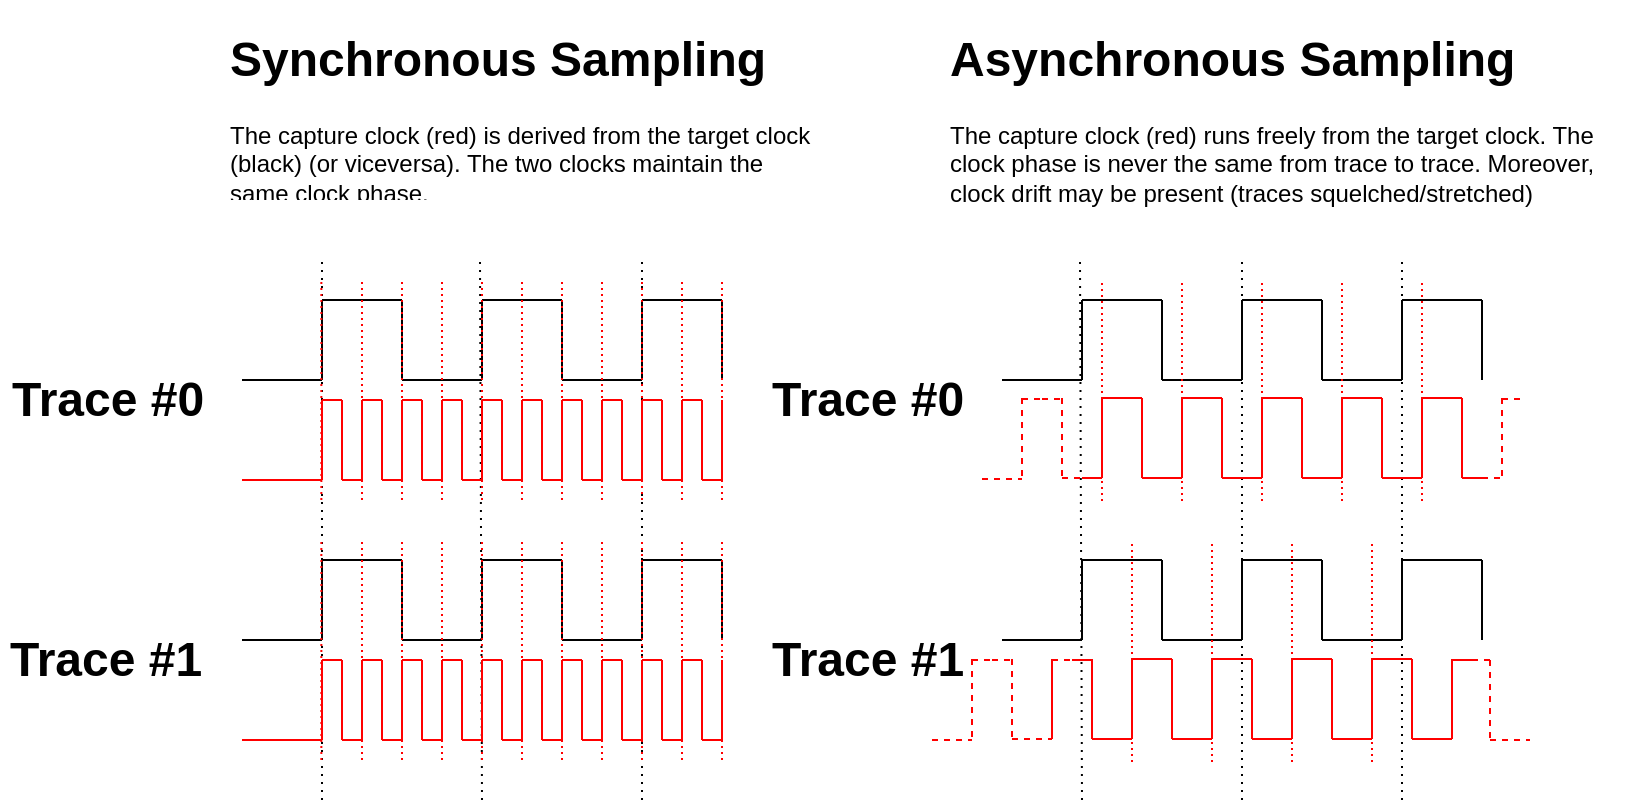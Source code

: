 <mxfile version="17.2.4" type="device"><diagram id="kYyW1MHuKQ9W7BPl2P2k" name="Page-1"><mxGraphModel dx="1486" dy="821" grid="1" gridSize="10" guides="1" tooltips="1" connect="1" arrows="1" fold="1" page="1" pageScale="1" pageWidth="850" pageHeight="1100" math="0" shadow="0"><root><mxCell id="0"/><mxCell id="1" parent="0"/><mxCell id="dIZrYUOmgUKR9GOtoEs0-25" value="" style="endArrow=none;dashed=1;html=1;dashPattern=1 3;strokeWidth=1;rounded=0;" parent="1" edge="1"><mxGeometry width="50" height="50" relative="1" as="geometry"><mxPoint x="171" y="410" as="sourcePoint"/><mxPoint x="171" y="140" as="targetPoint"/></mxGeometry></mxCell><mxCell id="dIZrYUOmgUKR9GOtoEs0-26" value="" style="endArrow=none;dashed=1;html=1;dashPattern=1 3;strokeWidth=1;rounded=0;" parent="1" edge="1"><mxGeometry width="50" height="50" relative="1" as="geometry"><mxPoint x="251" y="410" as="sourcePoint"/><mxPoint x="250" y="140" as="targetPoint"/></mxGeometry></mxCell><mxCell id="dIZrYUOmgUKR9GOtoEs0-27" value="" style="endArrow=none;dashed=1;html=1;dashPattern=1 3;strokeWidth=1;rounded=0;" parent="1" edge="1"><mxGeometry width="50" height="50" relative="1" as="geometry"><mxPoint x="331" y="410" as="sourcePoint"/><mxPoint x="331" y="140" as="targetPoint"/></mxGeometry></mxCell><mxCell id="dIZrYUOmgUKR9GOtoEs0-63" value="" style="endArrow=none;html=1;rounded=0;" parent="1" edge="1"><mxGeometry width="50" height="50" relative="1" as="geometry"><mxPoint x="131" y="200" as="sourcePoint"/><mxPoint x="171" y="200" as="targetPoint"/></mxGeometry></mxCell><mxCell id="dIZrYUOmgUKR9GOtoEs0-64" value="" style="endArrow=none;html=1;rounded=0;" parent="1" edge="1"><mxGeometry width="50" height="50" relative="1" as="geometry"><mxPoint x="171" y="160" as="sourcePoint"/><mxPoint x="171" y="200" as="targetPoint"/></mxGeometry></mxCell><mxCell id="dIZrYUOmgUKR9GOtoEs0-65" value="" style="endArrow=none;html=1;rounded=0;" parent="1" edge="1"><mxGeometry width="50" height="50" relative="1" as="geometry"><mxPoint x="171" y="160" as="sourcePoint"/><mxPoint x="211" y="160" as="targetPoint"/></mxGeometry></mxCell><mxCell id="dIZrYUOmgUKR9GOtoEs0-66" value="" style="endArrow=none;html=1;rounded=0;" parent="1" edge="1"><mxGeometry width="50" height="50" relative="1" as="geometry"><mxPoint x="211" y="160" as="sourcePoint"/><mxPoint x="211" y="200" as="targetPoint"/></mxGeometry></mxCell><mxCell id="dIZrYUOmgUKR9GOtoEs0-67" value="" style="endArrow=none;html=1;rounded=0;" parent="1" edge="1"><mxGeometry width="50" height="50" relative="1" as="geometry"><mxPoint x="211" y="200" as="sourcePoint"/><mxPoint x="251" y="200" as="targetPoint"/></mxGeometry></mxCell><mxCell id="dIZrYUOmgUKR9GOtoEs0-68" value="" style="endArrow=none;html=1;rounded=0;" parent="1" edge="1"><mxGeometry width="50" height="50" relative="1" as="geometry"><mxPoint x="251" y="160" as="sourcePoint"/><mxPoint x="251" y="200" as="targetPoint"/></mxGeometry></mxCell><mxCell id="dIZrYUOmgUKR9GOtoEs0-69" value="" style="endArrow=none;html=1;rounded=0;" parent="1" edge="1"><mxGeometry width="50" height="50" relative="1" as="geometry"><mxPoint x="251" y="160" as="sourcePoint"/><mxPoint x="291" y="160" as="targetPoint"/></mxGeometry></mxCell><mxCell id="dIZrYUOmgUKR9GOtoEs0-70" value="" style="endArrow=none;html=1;rounded=0;" parent="1" edge="1"><mxGeometry width="50" height="50" relative="1" as="geometry"><mxPoint x="291" y="160" as="sourcePoint"/><mxPoint x="291" y="200" as="targetPoint"/></mxGeometry></mxCell><mxCell id="dIZrYUOmgUKR9GOtoEs0-71" value="" style="endArrow=none;html=1;rounded=0;" parent="1" edge="1"><mxGeometry width="50" height="50" relative="1" as="geometry"><mxPoint x="291" y="200" as="sourcePoint"/><mxPoint x="331" y="200" as="targetPoint"/></mxGeometry></mxCell><mxCell id="dIZrYUOmgUKR9GOtoEs0-72" value="" style="endArrow=none;html=1;rounded=0;" parent="1" edge="1"><mxGeometry width="50" height="50" relative="1" as="geometry"><mxPoint x="331" y="160" as="sourcePoint"/><mxPoint x="331" y="200" as="targetPoint"/></mxGeometry></mxCell><mxCell id="dIZrYUOmgUKR9GOtoEs0-73" value="" style="endArrow=none;html=1;rounded=0;" parent="1" edge="1"><mxGeometry width="50" height="50" relative="1" as="geometry"><mxPoint x="331" y="160" as="sourcePoint"/><mxPoint x="371" y="160" as="targetPoint"/></mxGeometry></mxCell><mxCell id="dIZrYUOmgUKR9GOtoEs0-74" value="" style="endArrow=none;html=1;rounded=0;" parent="1" edge="1"><mxGeometry width="50" height="50" relative="1" as="geometry"><mxPoint x="371" y="160" as="sourcePoint"/><mxPoint x="371" y="200" as="targetPoint"/></mxGeometry></mxCell><mxCell id="dIZrYUOmgUKR9GOtoEs0-106" value="&lt;h1&gt;Trace #0&lt;br&gt;&lt;/h1&gt;&lt;p&gt;&lt;br&gt;&lt;/p&gt;&lt;p&gt;&lt;br&gt;&lt;/p&gt;" style="text;html=1;strokeColor=none;fillColor=none;spacing=5;spacingTop=-20;whiteSpace=wrap;overflow=hidden;rounded=0;" parent="1" vertex="1"><mxGeometry x="11" y="190" width="120" height="40" as="geometry"/></mxCell><mxCell id="dIZrYUOmgUKR9GOtoEs0-107" value="" style="endArrow=none;html=1;rounded=0;" parent="1" edge="1"><mxGeometry width="50" height="50" relative="1" as="geometry"><mxPoint x="511" y="200" as="sourcePoint"/><mxPoint x="551" y="200" as="targetPoint"/></mxGeometry></mxCell><mxCell id="dIZrYUOmgUKR9GOtoEs0-108" value="" style="endArrow=none;html=1;rounded=0;" parent="1" edge="1"><mxGeometry width="50" height="50" relative="1" as="geometry"><mxPoint x="551" y="160" as="sourcePoint"/><mxPoint x="551" y="200" as="targetPoint"/></mxGeometry></mxCell><mxCell id="dIZrYUOmgUKR9GOtoEs0-109" value="" style="endArrow=none;html=1;rounded=0;" parent="1" edge="1"><mxGeometry width="50" height="50" relative="1" as="geometry"><mxPoint x="551" y="160" as="sourcePoint"/><mxPoint x="591" y="160" as="targetPoint"/></mxGeometry></mxCell><mxCell id="dIZrYUOmgUKR9GOtoEs0-110" value="" style="endArrow=none;html=1;rounded=0;" parent="1" edge="1"><mxGeometry width="50" height="50" relative="1" as="geometry"><mxPoint x="591" y="160" as="sourcePoint"/><mxPoint x="591" y="200" as="targetPoint"/></mxGeometry></mxCell><mxCell id="dIZrYUOmgUKR9GOtoEs0-111" value="" style="endArrow=none;html=1;rounded=0;" parent="1" edge="1"><mxGeometry width="50" height="50" relative="1" as="geometry"><mxPoint x="591" y="200" as="sourcePoint"/><mxPoint x="631" y="200" as="targetPoint"/></mxGeometry></mxCell><mxCell id="dIZrYUOmgUKR9GOtoEs0-112" value="" style="endArrow=none;html=1;rounded=0;" parent="1" edge="1"><mxGeometry width="50" height="50" relative="1" as="geometry"><mxPoint x="631" y="160" as="sourcePoint"/><mxPoint x="631" y="200" as="targetPoint"/></mxGeometry></mxCell><mxCell id="dIZrYUOmgUKR9GOtoEs0-113" value="" style="endArrow=none;html=1;rounded=0;" parent="1" edge="1"><mxGeometry width="50" height="50" relative="1" as="geometry"><mxPoint x="631" y="160" as="sourcePoint"/><mxPoint x="671" y="160" as="targetPoint"/></mxGeometry></mxCell><mxCell id="dIZrYUOmgUKR9GOtoEs0-114" value="" style="endArrow=none;html=1;rounded=0;" parent="1" edge="1"><mxGeometry width="50" height="50" relative="1" as="geometry"><mxPoint x="671" y="160" as="sourcePoint"/><mxPoint x="671" y="200" as="targetPoint"/></mxGeometry></mxCell><mxCell id="dIZrYUOmgUKR9GOtoEs0-115" value="" style="endArrow=none;html=1;rounded=0;" parent="1" edge="1"><mxGeometry width="50" height="50" relative="1" as="geometry"><mxPoint x="671" y="200" as="sourcePoint"/><mxPoint x="711" y="200" as="targetPoint"/></mxGeometry></mxCell><mxCell id="dIZrYUOmgUKR9GOtoEs0-116" value="" style="endArrow=none;html=1;rounded=0;" parent="1" edge="1"><mxGeometry width="50" height="50" relative="1" as="geometry"><mxPoint x="711" y="160" as="sourcePoint"/><mxPoint x="711" y="200" as="targetPoint"/></mxGeometry></mxCell><mxCell id="dIZrYUOmgUKR9GOtoEs0-117" value="" style="endArrow=none;html=1;rounded=0;" parent="1" edge="1"><mxGeometry width="50" height="50" relative="1" as="geometry"><mxPoint x="711" y="160" as="sourcePoint"/><mxPoint x="751" y="160" as="targetPoint"/></mxGeometry></mxCell><mxCell id="dIZrYUOmgUKR9GOtoEs0-118" value="" style="endArrow=none;html=1;rounded=0;" parent="1" edge="1"><mxGeometry width="50" height="50" relative="1" as="geometry"><mxPoint x="751" y="160" as="sourcePoint"/><mxPoint x="751" y="200" as="targetPoint"/></mxGeometry></mxCell><mxCell id="9UJSAioi-xsBWS5QlveO-3" value="" style="endArrow=none;dashed=1;html=1;dashPattern=1 3;strokeWidth=1;rounded=0;" edge="1" parent="1"><mxGeometry width="50" height="50" relative="1" as="geometry"><mxPoint x="551" y="410" as="sourcePoint"/><mxPoint x="550" y="140" as="targetPoint"/></mxGeometry></mxCell><mxCell id="9UJSAioi-xsBWS5QlveO-4" value="" style="endArrow=none;dashed=1;html=1;dashPattern=1 3;strokeWidth=1;rounded=0;" edge="1" parent="1"><mxGeometry width="50" height="50" relative="1" as="geometry"><mxPoint x="631" y="410" as="sourcePoint"/><mxPoint x="631" y="140" as="targetPoint"/></mxGeometry></mxCell><mxCell id="9UJSAioi-xsBWS5QlveO-5" value="" style="endArrow=none;dashed=1;html=1;dashPattern=1 3;strokeWidth=1;rounded=0;" edge="1" parent="1"><mxGeometry width="50" height="50" relative="1" as="geometry"><mxPoint x="711" y="410" as="sourcePoint"/><mxPoint x="711" y="140" as="targetPoint"/></mxGeometry></mxCell><mxCell id="9UJSAioi-xsBWS5QlveO-6" value="" style="endArrow=none;html=1;rounded=0;" edge="1" parent="1"><mxGeometry width="50" height="50" relative="1" as="geometry"><mxPoint x="511" y="330" as="sourcePoint"/><mxPoint x="551" y="330" as="targetPoint"/></mxGeometry></mxCell><mxCell id="9UJSAioi-xsBWS5QlveO-7" value="" style="endArrow=none;html=1;rounded=0;" edge="1" parent="1"><mxGeometry width="50" height="50" relative="1" as="geometry"><mxPoint x="551" y="290" as="sourcePoint"/><mxPoint x="551" y="330" as="targetPoint"/></mxGeometry></mxCell><mxCell id="9UJSAioi-xsBWS5QlveO-8" value="" style="endArrow=none;html=1;rounded=0;" edge="1" parent="1"><mxGeometry width="50" height="50" relative="1" as="geometry"><mxPoint x="551" y="290" as="sourcePoint"/><mxPoint x="591" y="290" as="targetPoint"/></mxGeometry></mxCell><mxCell id="9UJSAioi-xsBWS5QlveO-9" value="" style="endArrow=none;html=1;rounded=0;" edge="1" parent="1"><mxGeometry width="50" height="50" relative="1" as="geometry"><mxPoint x="591" y="290" as="sourcePoint"/><mxPoint x="591" y="330" as="targetPoint"/></mxGeometry></mxCell><mxCell id="9UJSAioi-xsBWS5QlveO-10" value="" style="endArrow=none;html=1;rounded=0;" edge="1" parent="1"><mxGeometry width="50" height="50" relative="1" as="geometry"><mxPoint x="591" y="330" as="sourcePoint"/><mxPoint x="631" y="330" as="targetPoint"/></mxGeometry></mxCell><mxCell id="9UJSAioi-xsBWS5QlveO-11" value="" style="endArrow=none;html=1;rounded=0;" edge="1" parent="1"><mxGeometry width="50" height="50" relative="1" as="geometry"><mxPoint x="631" y="290" as="sourcePoint"/><mxPoint x="631" y="330" as="targetPoint"/></mxGeometry></mxCell><mxCell id="9UJSAioi-xsBWS5QlveO-12" value="" style="endArrow=none;html=1;rounded=0;" edge="1" parent="1"><mxGeometry width="50" height="50" relative="1" as="geometry"><mxPoint x="631" y="290" as="sourcePoint"/><mxPoint x="671" y="290" as="targetPoint"/></mxGeometry></mxCell><mxCell id="9UJSAioi-xsBWS5QlveO-13" value="" style="endArrow=none;html=1;rounded=0;" edge="1" parent="1"><mxGeometry width="50" height="50" relative="1" as="geometry"><mxPoint x="671" y="290" as="sourcePoint"/><mxPoint x="671" y="330" as="targetPoint"/></mxGeometry></mxCell><mxCell id="9UJSAioi-xsBWS5QlveO-14" value="" style="endArrow=none;html=1;rounded=0;" edge="1" parent="1"><mxGeometry width="50" height="50" relative="1" as="geometry"><mxPoint x="671" y="330" as="sourcePoint"/><mxPoint x="711" y="330" as="targetPoint"/></mxGeometry></mxCell><mxCell id="9UJSAioi-xsBWS5QlveO-15" value="" style="endArrow=none;html=1;rounded=0;" edge="1" parent="1"><mxGeometry width="50" height="50" relative="1" as="geometry"><mxPoint x="711" y="290" as="sourcePoint"/><mxPoint x="711" y="330" as="targetPoint"/></mxGeometry></mxCell><mxCell id="9UJSAioi-xsBWS5QlveO-16" value="" style="endArrow=none;html=1;rounded=0;" edge="1" parent="1"><mxGeometry width="50" height="50" relative="1" as="geometry"><mxPoint x="711" y="290" as="sourcePoint"/><mxPoint x="751" y="290" as="targetPoint"/></mxGeometry></mxCell><mxCell id="9UJSAioi-xsBWS5QlveO-17" value="" style="endArrow=none;html=1;rounded=0;" edge="1" parent="1"><mxGeometry width="50" height="50" relative="1" as="geometry"><mxPoint x="751" y="290" as="sourcePoint"/><mxPoint x="751" y="330" as="targetPoint"/></mxGeometry></mxCell><mxCell id="9UJSAioi-xsBWS5QlveO-151" value="" style="endArrow=none;dashed=1;html=1;dashPattern=1 2;strokeWidth=1;rounded=0;strokeColor=#FF0000;" edge="1" parent="1"><mxGeometry width="50" height="50" relative="1" as="geometry"><mxPoint x="170.68" y="260" as="sourcePoint"/><mxPoint x="170.68" y="150" as="targetPoint"/></mxGeometry></mxCell><mxCell id="9UJSAioi-xsBWS5QlveO-152" value="" style="endArrow=none;dashed=1;html=1;dashPattern=1 2;strokeWidth=1;rounded=0;strokeColor=#FF0000;" edge="1" parent="1"><mxGeometry width="50" height="50" relative="1" as="geometry"><mxPoint x="251.0" y="260" as="sourcePoint"/><mxPoint x="251.0" y="150" as="targetPoint"/></mxGeometry></mxCell><mxCell id="9UJSAioi-xsBWS5QlveO-153" value="" style="endArrow=none;dashed=1;html=1;dashPattern=1 2;strokeWidth=1;rounded=0;strokeColor=#FF0000;" edge="1" parent="1"><mxGeometry width="50" height="50" relative="1" as="geometry"><mxPoint x="331.0" y="260" as="sourcePoint"/><mxPoint x="331.0" y="150" as="targetPoint"/></mxGeometry></mxCell><mxCell id="9UJSAioi-xsBWS5QlveO-247" value="" style="endArrow=none;html=1;rounded=0;fillColor=#f8cecc;strokeColor=#FF0000;" edge="1" parent="1"><mxGeometry width="50" height="50" relative="1" as="geometry"><mxPoint x="131" y="250" as="sourcePoint"/><mxPoint x="171" y="250" as="targetPoint"/></mxGeometry></mxCell><mxCell id="9UJSAioi-xsBWS5QlveO-248" value="" style="endArrow=none;html=1;rounded=0;fillColor=#f8cecc;strokeColor=#FF0000;" edge="1" parent="1"><mxGeometry width="50" height="50" relative="1" as="geometry"><mxPoint x="171" y="210" as="sourcePoint"/><mxPoint x="171" y="250" as="targetPoint"/></mxGeometry></mxCell><mxCell id="9UJSAioi-xsBWS5QlveO-249" value="" style="endArrow=none;html=1;rounded=0;fillColor=#f8cecc;strokeColor=#FF0000;" edge="1" parent="1"><mxGeometry width="50" height="50" relative="1" as="geometry"><mxPoint x="171" y="210" as="sourcePoint"/><mxPoint x="181" y="210" as="targetPoint"/></mxGeometry></mxCell><mxCell id="9UJSAioi-xsBWS5QlveO-250" value="" style="endArrow=none;html=1;rounded=0;fillColor=#f8cecc;strokeColor=#FF0000;" edge="1" parent="1"><mxGeometry width="50" height="50" relative="1" as="geometry"><mxPoint x="181" y="210" as="sourcePoint"/><mxPoint x="181" y="250" as="targetPoint"/></mxGeometry></mxCell><mxCell id="9UJSAioi-xsBWS5QlveO-251" value="" style="endArrow=none;html=1;rounded=0;fillColor=#f8cecc;strokeColor=#FF0000;" edge="1" parent="1"><mxGeometry width="50" height="50" relative="1" as="geometry"><mxPoint x="181" y="250" as="sourcePoint"/><mxPoint x="191" y="250" as="targetPoint"/></mxGeometry></mxCell><mxCell id="9UJSAioi-xsBWS5QlveO-268" value="" style="endArrow=none;html=1;rounded=0;fillColor=#f8cecc;strokeColor=#FF0000;" edge="1" parent="1"><mxGeometry width="50" height="50" relative="1" as="geometry"><mxPoint x="191" y="210" as="sourcePoint"/><mxPoint x="191" y="250" as="targetPoint"/></mxGeometry></mxCell><mxCell id="9UJSAioi-xsBWS5QlveO-269" value="" style="endArrow=none;html=1;rounded=0;fillColor=#f8cecc;strokeColor=#FF0000;" edge="1" parent="1"><mxGeometry width="50" height="50" relative="1" as="geometry"><mxPoint x="191" y="210" as="sourcePoint"/><mxPoint x="201" y="210" as="targetPoint"/></mxGeometry></mxCell><mxCell id="9UJSAioi-xsBWS5QlveO-270" value="" style="endArrow=none;html=1;rounded=0;fillColor=#f8cecc;strokeColor=#FF0000;" edge="1" parent="1"><mxGeometry width="50" height="50" relative="1" as="geometry"><mxPoint x="201" y="210" as="sourcePoint"/><mxPoint x="201" y="250" as="targetPoint"/></mxGeometry></mxCell><mxCell id="9UJSAioi-xsBWS5QlveO-271" value="" style="endArrow=none;html=1;rounded=0;fillColor=#f8cecc;strokeColor=#FF0000;" edge="1" parent="1"><mxGeometry width="50" height="50" relative="1" as="geometry"><mxPoint x="201" y="250" as="sourcePoint"/><mxPoint x="211" y="250" as="targetPoint"/></mxGeometry></mxCell><mxCell id="9UJSAioi-xsBWS5QlveO-272" value="" style="endArrow=none;html=1;rounded=0;fillColor=#f8cecc;strokeColor=#FF0000;" edge="1" parent="1"><mxGeometry width="50" height="50" relative="1" as="geometry"><mxPoint x="211" y="210" as="sourcePoint"/><mxPoint x="211" y="250" as="targetPoint"/></mxGeometry></mxCell><mxCell id="9UJSAioi-xsBWS5QlveO-273" value="" style="endArrow=none;html=1;rounded=0;fillColor=#f8cecc;strokeColor=#FF0000;" edge="1" parent="1"><mxGeometry width="50" height="50" relative="1" as="geometry"><mxPoint x="211" y="210" as="sourcePoint"/><mxPoint x="221" y="210" as="targetPoint"/></mxGeometry></mxCell><mxCell id="9UJSAioi-xsBWS5QlveO-274" value="" style="endArrow=none;html=1;rounded=0;fillColor=#f8cecc;strokeColor=#FF0000;" edge="1" parent="1"><mxGeometry width="50" height="50" relative="1" as="geometry"><mxPoint x="221" y="210" as="sourcePoint"/><mxPoint x="221" y="250" as="targetPoint"/></mxGeometry></mxCell><mxCell id="9UJSAioi-xsBWS5QlveO-275" value="" style="endArrow=none;html=1;rounded=0;fillColor=#f8cecc;strokeColor=#FF0000;" edge="1" parent="1"><mxGeometry width="50" height="50" relative="1" as="geometry"><mxPoint x="221" y="250" as="sourcePoint"/><mxPoint x="231" y="250" as="targetPoint"/></mxGeometry></mxCell><mxCell id="9UJSAioi-xsBWS5QlveO-276" value="" style="endArrow=none;html=1;rounded=0;fillColor=#f8cecc;strokeColor=#FF0000;" edge="1" parent="1"><mxGeometry width="50" height="50" relative="1" as="geometry"><mxPoint x="231" y="210" as="sourcePoint"/><mxPoint x="231" y="250" as="targetPoint"/></mxGeometry></mxCell><mxCell id="9UJSAioi-xsBWS5QlveO-277" value="" style="endArrow=none;html=1;rounded=0;fillColor=#f8cecc;strokeColor=#FF0000;" edge="1" parent="1"><mxGeometry width="50" height="50" relative="1" as="geometry"><mxPoint x="231" y="210" as="sourcePoint"/><mxPoint x="241" y="210" as="targetPoint"/></mxGeometry></mxCell><mxCell id="9UJSAioi-xsBWS5QlveO-278" value="" style="endArrow=none;html=1;rounded=0;fillColor=#f8cecc;strokeColor=#FF0000;" edge="1" parent="1"><mxGeometry width="50" height="50" relative="1" as="geometry"><mxPoint x="241" y="210" as="sourcePoint"/><mxPoint x="241" y="250" as="targetPoint"/></mxGeometry></mxCell><mxCell id="9UJSAioi-xsBWS5QlveO-279" value="" style="endArrow=none;html=1;rounded=0;fillColor=#f8cecc;strokeColor=#FF0000;" edge="1" parent="1"><mxGeometry width="50" height="50" relative="1" as="geometry"><mxPoint x="241" y="250" as="sourcePoint"/><mxPoint x="251" y="250" as="targetPoint"/></mxGeometry></mxCell><mxCell id="9UJSAioi-xsBWS5QlveO-280" value="" style="endArrow=none;html=1;rounded=0;fillColor=#f8cecc;strokeColor=#FF0000;" edge="1" parent="1"><mxGeometry width="50" height="50" relative="1" as="geometry"><mxPoint x="251" y="210" as="sourcePoint"/><mxPoint x="251" y="250" as="targetPoint"/></mxGeometry></mxCell><mxCell id="9UJSAioi-xsBWS5QlveO-281" value="" style="endArrow=none;html=1;rounded=0;fillColor=#f8cecc;strokeColor=#FF0000;" edge="1" parent="1"><mxGeometry width="50" height="50" relative="1" as="geometry"><mxPoint x="251" y="210" as="sourcePoint"/><mxPoint x="261" y="210" as="targetPoint"/></mxGeometry></mxCell><mxCell id="9UJSAioi-xsBWS5QlveO-282" value="" style="endArrow=none;html=1;rounded=0;fillColor=#f8cecc;strokeColor=#FF0000;" edge="1" parent="1"><mxGeometry width="50" height="50" relative="1" as="geometry"><mxPoint x="261" y="210" as="sourcePoint"/><mxPoint x="261" y="250" as="targetPoint"/></mxGeometry></mxCell><mxCell id="9UJSAioi-xsBWS5QlveO-283" value="" style="endArrow=none;html=1;rounded=0;fillColor=#f8cecc;strokeColor=#FF0000;" edge="1" parent="1"><mxGeometry width="50" height="50" relative="1" as="geometry"><mxPoint x="261" y="250" as="sourcePoint"/><mxPoint x="271" y="250" as="targetPoint"/></mxGeometry></mxCell><mxCell id="9UJSAioi-xsBWS5QlveO-284" value="" style="endArrow=none;html=1;rounded=0;fillColor=#f8cecc;strokeColor=#FF0000;" edge="1" parent="1"><mxGeometry width="50" height="50" relative="1" as="geometry"><mxPoint x="271" y="210" as="sourcePoint"/><mxPoint x="271" y="250" as="targetPoint"/></mxGeometry></mxCell><mxCell id="9UJSAioi-xsBWS5QlveO-285" value="" style="endArrow=none;html=1;rounded=0;fillColor=#f8cecc;strokeColor=#FF0000;" edge="1" parent="1"><mxGeometry width="50" height="50" relative="1" as="geometry"><mxPoint x="271" y="210" as="sourcePoint"/><mxPoint x="281" y="210" as="targetPoint"/></mxGeometry></mxCell><mxCell id="9UJSAioi-xsBWS5QlveO-286" value="" style="endArrow=none;html=1;rounded=0;fillColor=#f8cecc;strokeColor=#FF0000;" edge="1" parent="1"><mxGeometry width="50" height="50" relative="1" as="geometry"><mxPoint x="281" y="210" as="sourcePoint"/><mxPoint x="281" y="250" as="targetPoint"/></mxGeometry></mxCell><mxCell id="9UJSAioi-xsBWS5QlveO-287" value="" style="endArrow=none;html=1;rounded=0;fillColor=#f8cecc;strokeColor=#FF0000;" edge="1" parent="1"><mxGeometry width="50" height="50" relative="1" as="geometry"><mxPoint x="281" y="250" as="sourcePoint"/><mxPoint x="291" y="250" as="targetPoint"/></mxGeometry></mxCell><mxCell id="9UJSAioi-xsBWS5QlveO-288" value="" style="endArrow=none;html=1;rounded=0;fillColor=#f8cecc;strokeColor=#FF0000;" edge="1" parent="1"><mxGeometry width="50" height="50" relative="1" as="geometry"><mxPoint x="291" y="210" as="sourcePoint"/><mxPoint x="291" y="250" as="targetPoint"/></mxGeometry></mxCell><mxCell id="9UJSAioi-xsBWS5QlveO-289" value="" style="endArrow=none;html=1;rounded=0;fillColor=#f8cecc;strokeColor=#FF0000;" edge="1" parent="1"><mxGeometry width="50" height="50" relative="1" as="geometry"><mxPoint x="291" y="210" as="sourcePoint"/><mxPoint x="301" y="210" as="targetPoint"/></mxGeometry></mxCell><mxCell id="9UJSAioi-xsBWS5QlveO-290" value="" style="endArrow=none;html=1;rounded=0;fillColor=#f8cecc;strokeColor=#FF0000;" edge="1" parent="1"><mxGeometry width="50" height="50" relative="1" as="geometry"><mxPoint x="301" y="210" as="sourcePoint"/><mxPoint x="301" y="250" as="targetPoint"/></mxGeometry></mxCell><mxCell id="9UJSAioi-xsBWS5QlveO-291" value="" style="endArrow=none;html=1;rounded=0;fillColor=#f8cecc;strokeColor=#FF0000;" edge="1" parent="1"><mxGeometry width="50" height="50" relative="1" as="geometry"><mxPoint x="301" y="250" as="sourcePoint"/><mxPoint x="311" y="250" as="targetPoint"/></mxGeometry></mxCell><mxCell id="9UJSAioi-xsBWS5QlveO-292" value="" style="endArrow=none;html=1;rounded=0;fillColor=#f8cecc;strokeColor=#FF0000;" edge="1" parent="1"><mxGeometry width="50" height="50" relative="1" as="geometry"><mxPoint x="311" y="210" as="sourcePoint"/><mxPoint x="311" y="250" as="targetPoint"/></mxGeometry></mxCell><mxCell id="9UJSAioi-xsBWS5QlveO-293" value="" style="endArrow=none;html=1;rounded=0;fillColor=#f8cecc;strokeColor=#FF0000;" edge="1" parent="1"><mxGeometry width="50" height="50" relative="1" as="geometry"><mxPoint x="311" y="210" as="sourcePoint"/><mxPoint x="321" y="210" as="targetPoint"/></mxGeometry></mxCell><mxCell id="9UJSAioi-xsBWS5QlveO-294" value="" style="endArrow=none;html=1;rounded=0;fillColor=#f8cecc;strokeColor=#FF0000;" edge="1" parent="1"><mxGeometry width="50" height="50" relative="1" as="geometry"><mxPoint x="321" y="210" as="sourcePoint"/><mxPoint x="321" y="250" as="targetPoint"/></mxGeometry></mxCell><mxCell id="9UJSAioi-xsBWS5QlveO-295" value="" style="endArrow=none;html=1;rounded=0;fillColor=#f8cecc;strokeColor=#FF0000;" edge="1" parent="1"><mxGeometry width="50" height="50" relative="1" as="geometry"><mxPoint x="321" y="250" as="sourcePoint"/><mxPoint x="331" y="250" as="targetPoint"/></mxGeometry></mxCell><mxCell id="9UJSAioi-xsBWS5QlveO-296" value="" style="endArrow=none;html=1;rounded=0;fillColor=#f8cecc;strokeColor=#FF0000;" edge="1" parent="1"><mxGeometry width="50" height="50" relative="1" as="geometry"><mxPoint x="331" y="210" as="sourcePoint"/><mxPoint x="331" y="250" as="targetPoint"/></mxGeometry></mxCell><mxCell id="9UJSAioi-xsBWS5QlveO-297" value="" style="endArrow=none;html=1;rounded=0;fillColor=#f8cecc;strokeColor=#FF0000;" edge="1" parent="1"><mxGeometry width="50" height="50" relative="1" as="geometry"><mxPoint x="331" y="210" as="sourcePoint"/><mxPoint x="341" y="210" as="targetPoint"/></mxGeometry></mxCell><mxCell id="9UJSAioi-xsBWS5QlveO-298" value="" style="endArrow=none;html=1;rounded=0;fillColor=#f8cecc;strokeColor=#FF0000;" edge="1" parent="1"><mxGeometry width="50" height="50" relative="1" as="geometry"><mxPoint x="341" y="210" as="sourcePoint"/><mxPoint x="341" y="250" as="targetPoint"/></mxGeometry></mxCell><mxCell id="9UJSAioi-xsBWS5QlveO-299" value="" style="endArrow=none;html=1;rounded=0;fillColor=#f8cecc;strokeColor=#FF0000;" edge="1" parent="1"><mxGeometry width="50" height="50" relative="1" as="geometry"><mxPoint x="341" y="250" as="sourcePoint"/><mxPoint x="351" y="250" as="targetPoint"/></mxGeometry></mxCell><mxCell id="9UJSAioi-xsBWS5QlveO-300" value="" style="endArrow=none;html=1;rounded=0;fillColor=#f8cecc;strokeColor=#FF0000;" edge="1" parent="1"><mxGeometry width="50" height="50" relative="1" as="geometry"><mxPoint x="351" y="210" as="sourcePoint"/><mxPoint x="351" y="250" as="targetPoint"/></mxGeometry></mxCell><mxCell id="9UJSAioi-xsBWS5QlveO-301" value="" style="endArrow=none;html=1;rounded=0;fillColor=#f8cecc;strokeColor=#FF0000;" edge="1" parent="1"><mxGeometry width="50" height="50" relative="1" as="geometry"><mxPoint x="351" y="210" as="sourcePoint"/><mxPoint x="361" y="210" as="targetPoint"/></mxGeometry></mxCell><mxCell id="9UJSAioi-xsBWS5QlveO-302" value="" style="endArrow=none;html=1;rounded=0;fillColor=#f8cecc;strokeColor=#FF0000;" edge="1" parent="1"><mxGeometry width="50" height="50" relative="1" as="geometry"><mxPoint x="361" y="210" as="sourcePoint"/><mxPoint x="361" y="250" as="targetPoint"/></mxGeometry></mxCell><mxCell id="9UJSAioi-xsBWS5QlveO-303" value="" style="endArrow=none;html=1;rounded=0;fillColor=#f8cecc;strokeColor=#FF0000;" edge="1" parent="1"><mxGeometry width="50" height="50" relative="1" as="geometry"><mxPoint x="361" y="250" as="sourcePoint"/><mxPoint x="371" y="250" as="targetPoint"/></mxGeometry></mxCell><mxCell id="9UJSAioi-xsBWS5QlveO-304" value="" style="endArrow=none;html=1;rounded=0;fillColor=#f8cecc;strokeColor=#FF0000;" edge="1" parent="1"><mxGeometry width="50" height="50" relative="1" as="geometry"><mxPoint x="371" y="210" as="sourcePoint"/><mxPoint x="371" y="250" as="targetPoint"/></mxGeometry></mxCell><mxCell id="9UJSAioi-xsBWS5QlveO-310" value="" style="endArrow=none;dashed=1;html=1;dashPattern=1 2;strokeWidth=1;rounded=0;strokeColor=#FF0000;" edge="1" parent="1"><mxGeometry width="50" height="50" relative="1" as="geometry"><mxPoint x="191" y="260" as="sourcePoint"/><mxPoint x="191" y="150" as="targetPoint"/></mxGeometry></mxCell><mxCell id="9UJSAioi-xsBWS5QlveO-311" value="" style="endArrow=none;dashed=1;html=1;dashPattern=1 2;strokeWidth=1;rounded=0;strokeColor=#FF0000;" edge="1" parent="1"><mxGeometry width="50" height="50" relative="1" as="geometry"><mxPoint x="211.0" y="260" as="sourcePoint"/><mxPoint x="211.0" y="150" as="targetPoint"/></mxGeometry></mxCell><mxCell id="9UJSAioi-xsBWS5QlveO-312" value="" style="endArrow=none;dashed=1;html=1;dashPattern=1 2;strokeWidth=1;rounded=0;strokeColor=#FF0000;" edge="1" parent="1"><mxGeometry width="50" height="50" relative="1" as="geometry"><mxPoint x="231.0" y="260" as="sourcePoint"/><mxPoint x="231.0" y="150" as="targetPoint"/></mxGeometry></mxCell><mxCell id="9UJSAioi-xsBWS5QlveO-313" value="" style="endArrow=none;dashed=1;html=1;dashPattern=1 2;strokeWidth=1;rounded=0;strokeColor=#FF0000;" edge="1" parent="1"><mxGeometry width="50" height="50" relative="1" as="geometry"><mxPoint x="271.0" y="260" as="sourcePoint"/><mxPoint x="271.0" y="150" as="targetPoint"/></mxGeometry></mxCell><mxCell id="9UJSAioi-xsBWS5QlveO-314" value="" style="endArrow=none;dashed=1;html=1;dashPattern=1 2;strokeWidth=1;rounded=0;strokeColor=#FF0000;" edge="1" parent="1"><mxGeometry width="50" height="50" relative="1" as="geometry"><mxPoint x="291.0" y="260" as="sourcePoint"/><mxPoint x="291.0" y="150" as="targetPoint"/></mxGeometry></mxCell><mxCell id="9UJSAioi-xsBWS5QlveO-315" value="" style="endArrow=none;dashed=1;html=1;dashPattern=1 2;strokeWidth=1;rounded=0;strokeColor=#FF0000;" edge="1" parent="1"><mxGeometry width="50" height="50" relative="1" as="geometry"><mxPoint x="311.0" y="260" as="sourcePoint"/><mxPoint x="311.0" y="150" as="targetPoint"/></mxGeometry></mxCell><mxCell id="9UJSAioi-xsBWS5QlveO-316" value="" style="endArrow=none;dashed=1;html=1;dashPattern=1 2;strokeWidth=1;rounded=0;strokeColor=#FF0000;" edge="1" parent="1"><mxGeometry width="50" height="50" relative="1" as="geometry"><mxPoint x="351.0" y="260" as="sourcePoint"/><mxPoint x="351.0" y="150" as="targetPoint"/></mxGeometry></mxCell><mxCell id="9UJSAioi-xsBWS5QlveO-317" value="" style="endArrow=none;dashed=1;html=1;dashPattern=1 2;strokeWidth=1;rounded=0;strokeColor=#FF0000;" edge="1" parent="1"><mxGeometry width="50" height="50" relative="1" as="geometry"><mxPoint x="371.0" y="260" as="sourcePoint"/><mxPoint x="371.0" y="150" as="targetPoint"/></mxGeometry></mxCell><mxCell id="9UJSAioi-xsBWS5QlveO-319" value="" style="endArrow=none;html=1;rounded=0;fillColor=#f8cecc;strokeColor=#FF0000;" edge="1" parent="1"><mxGeometry width="50" height="50" relative="1" as="geometry"><mxPoint x="536" y="339.53" as="sourcePoint"/><mxPoint x="536" y="379.53" as="targetPoint"/></mxGeometry></mxCell><mxCell id="9UJSAioi-xsBWS5QlveO-320" value="" style="endArrow=none;html=1;rounded=0;fillColor=#f8cecc;strokeColor=#FF0000;dashed=1;" edge="1" parent="1"><mxGeometry width="50" height="50" relative="1" as="geometry"><mxPoint x="536" y="340" as="sourcePoint"/><mxPoint x="546" y="340" as="targetPoint"/></mxGeometry></mxCell><mxCell id="9UJSAioi-xsBWS5QlveO-321" value="" style="endArrow=none;html=1;rounded=0;fillColor=#f8cecc;strokeColor=#FF0000;" edge="1" parent="1"><mxGeometry width="50" height="50" relative="1" as="geometry"><mxPoint x="556" y="339.53" as="sourcePoint"/><mxPoint x="556" y="379.53" as="targetPoint"/></mxGeometry></mxCell><mxCell id="9UJSAioi-xsBWS5QlveO-322" value="" style="endArrow=none;html=1;rounded=0;fillColor=#f8cecc;strokeColor=#FF0000;" edge="1" parent="1"><mxGeometry width="50" height="50" relative="1" as="geometry"><mxPoint x="556" y="379.53" as="sourcePoint"/><mxPoint x="576" y="379.53" as="targetPoint"/></mxGeometry></mxCell><mxCell id="9UJSAioi-xsBWS5QlveO-323" value="" style="endArrow=none;html=1;rounded=0;fillColor=#f8cecc;strokeColor=#FF0000;" edge="1" parent="1"><mxGeometry width="50" height="50" relative="1" as="geometry"><mxPoint x="576" y="339.53" as="sourcePoint"/><mxPoint x="576" y="379.53" as="targetPoint"/></mxGeometry></mxCell><mxCell id="9UJSAioi-xsBWS5QlveO-324" value="" style="endArrow=none;html=1;rounded=0;fillColor=#f8cecc;strokeColor=#FF0000;" edge="1" parent="1"><mxGeometry width="50" height="50" relative="1" as="geometry"><mxPoint x="576" y="339.53" as="sourcePoint"/><mxPoint x="596" y="339.53" as="targetPoint"/></mxGeometry></mxCell><mxCell id="9UJSAioi-xsBWS5QlveO-325" value="" style="endArrow=none;html=1;rounded=0;fillColor=#f8cecc;strokeColor=#FF0000;" edge="1" parent="1"><mxGeometry width="50" height="50" relative="1" as="geometry"><mxPoint x="596" y="339.53" as="sourcePoint"/><mxPoint x="596" y="379.53" as="targetPoint"/></mxGeometry></mxCell><mxCell id="9UJSAioi-xsBWS5QlveO-326" value="" style="endArrow=none;html=1;rounded=0;fillColor=#f8cecc;strokeColor=#FF0000;" edge="1" parent="1"><mxGeometry width="50" height="50" relative="1" as="geometry"><mxPoint x="596" y="379.53" as="sourcePoint"/><mxPoint x="616" y="379.53" as="targetPoint"/></mxGeometry></mxCell><mxCell id="9UJSAioi-xsBWS5QlveO-327" value="" style="endArrow=none;html=1;rounded=0;fillColor=#f8cecc;strokeColor=#FF0000;" edge="1" parent="1"><mxGeometry width="50" height="50" relative="1" as="geometry"><mxPoint x="616" y="339.53" as="sourcePoint"/><mxPoint x="616" y="379.53" as="targetPoint"/></mxGeometry></mxCell><mxCell id="9UJSAioi-xsBWS5QlveO-328" value="" style="endArrow=none;html=1;rounded=0;fillColor=#f8cecc;strokeColor=#FF0000;" edge="1" parent="1"><mxGeometry width="50" height="50" relative="1" as="geometry"><mxPoint x="616" y="339.53" as="sourcePoint"/><mxPoint x="636" y="339.53" as="targetPoint"/></mxGeometry></mxCell><mxCell id="9UJSAioi-xsBWS5QlveO-329" value="" style="endArrow=none;html=1;rounded=0;fillColor=#f8cecc;strokeColor=#FF0000;" edge="1" parent="1"><mxGeometry width="50" height="50" relative="1" as="geometry"><mxPoint x="636" y="339.53" as="sourcePoint"/><mxPoint x="636" y="379.53" as="targetPoint"/></mxGeometry></mxCell><mxCell id="9UJSAioi-xsBWS5QlveO-330" value="" style="endArrow=none;html=1;rounded=0;fillColor=#f8cecc;strokeColor=#FF0000;" edge="1" parent="1"><mxGeometry width="50" height="50" relative="1" as="geometry"><mxPoint x="636" y="379.53" as="sourcePoint"/><mxPoint x="656" y="379.53" as="targetPoint"/></mxGeometry></mxCell><mxCell id="9UJSAioi-xsBWS5QlveO-331" value="" style="endArrow=none;html=1;rounded=0;fillColor=#f8cecc;strokeColor=#FF0000;" edge="1" parent="1"><mxGeometry width="50" height="50" relative="1" as="geometry"><mxPoint x="656" y="339.53" as="sourcePoint"/><mxPoint x="656" y="379.53" as="targetPoint"/></mxGeometry></mxCell><mxCell id="9UJSAioi-xsBWS5QlveO-332" value="" style="endArrow=none;html=1;rounded=0;fillColor=#f8cecc;strokeColor=#FF0000;" edge="1" parent="1"><mxGeometry width="50" height="50" relative="1" as="geometry"><mxPoint x="656" y="339.53" as="sourcePoint"/><mxPoint x="676" y="339.53" as="targetPoint"/></mxGeometry></mxCell><mxCell id="9UJSAioi-xsBWS5QlveO-333" value="" style="endArrow=none;html=1;rounded=0;fillColor=#f8cecc;strokeColor=#FF0000;" edge="1" parent="1"><mxGeometry width="50" height="50" relative="1" as="geometry"><mxPoint x="676" y="339.53" as="sourcePoint"/><mxPoint x="676" y="379.53" as="targetPoint"/></mxGeometry></mxCell><mxCell id="9UJSAioi-xsBWS5QlveO-334" value="" style="endArrow=none;html=1;rounded=0;fillColor=#f8cecc;strokeColor=#FF0000;" edge="1" parent="1"><mxGeometry width="50" height="50" relative="1" as="geometry"><mxPoint x="676" y="379.53" as="sourcePoint"/><mxPoint x="696" y="379.53" as="targetPoint"/></mxGeometry></mxCell><mxCell id="9UJSAioi-xsBWS5QlveO-335" value="" style="endArrow=none;html=1;rounded=0;fillColor=#f8cecc;strokeColor=#FF0000;" edge="1" parent="1"><mxGeometry width="50" height="50" relative="1" as="geometry"><mxPoint x="696" y="339.53" as="sourcePoint"/><mxPoint x="696" y="379.53" as="targetPoint"/></mxGeometry></mxCell><mxCell id="9UJSAioi-xsBWS5QlveO-336" value="" style="endArrow=none;html=1;rounded=0;fillColor=#f8cecc;strokeColor=#FF0000;" edge="1" parent="1"><mxGeometry width="50" height="50" relative="1" as="geometry"><mxPoint x="696" y="339.53" as="sourcePoint"/><mxPoint x="716" y="339.53" as="targetPoint"/></mxGeometry></mxCell><mxCell id="9UJSAioi-xsBWS5QlveO-337" value="" style="endArrow=none;html=1;rounded=0;fillColor=#f8cecc;strokeColor=#FF0000;" edge="1" parent="1"><mxGeometry width="50" height="50" relative="1" as="geometry"><mxPoint x="716" y="339.53" as="sourcePoint"/><mxPoint x="716" y="379.53" as="targetPoint"/></mxGeometry></mxCell><mxCell id="9UJSAioi-xsBWS5QlveO-338" value="" style="endArrow=none;html=1;rounded=0;fillColor=#f8cecc;strokeColor=#FF0000;" edge="1" parent="1"><mxGeometry width="50" height="50" relative="1" as="geometry"><mxPoint x="716" y="379.53" as="sourcePoint"/><mxPoint x="736" y="379.53" as="targetPoint"/></mxGeometry></mxCell><mxCell id="9UJSAioi-xsBWS5QlveO-339" value="" style="endArrow=none;html=1;rounded=0;fillColor=#f8cecc;strokeColor=#FF0000;" edge="1" parent="1"><mxGeometry width="50" height="50" relative="1" as="geometry"><mxPoint x="736" y="339.53" as="sourcePoint"/><mxPoint x="736" y="379.53" as="targetPoint"/></mxGeometry></mxCell><mxCell id="9UJSAioi-xsBWS5QlveO-340" value="" style="endArrow=none;html=1;rounded=0;fillColor=#f8cecc;strokeColor=#FF0000;dashed=1;" edge="1" parent="1"><mxGeometry width="50" height="50" relative="1" as="geometry"><mxPoint x="496" y="339.53" as="sourcePoint"/><mxPoint x="496" y="379.53" as="targetPoint"/></mxGeometry></mxCell><mxCell id="9UJSAioi-xsBWS5QlveO-341" value="" style="endArrow=none;html=1;rounded=0;fillColor=#f8cecc;strokeColor=#FF0000;dashed=1;" edge="1" parent="1"><mxGeometry width="50" height="50" relative="1" as="geometry"><mxPoint x="496" y="340" as="sourcePoint"/><mxPoint x="506" y="340" as="targetPoint"/></mxGeometry></mxCell><mxCell id="9UJSAioi-xsBWS5QlveO-342" value="" style="endArrow=none;html=1;rounded=0;fillColor=#f8cecc;strokeColor=#FF0000;dashed=1;" edge="1" parent="1"><mxGeometry width="50" height="50" relative="1" as="geometry"><mxPoint x="516" y="339.53" as="sourcePoint"/><mxPoint x="516" y="379.53" as="targetPoint"/></mxGeometry></mxCell><mxCell id="9UJSAioi-xsBWS5QlveO-343" value="" style="endArrow=none;html=1;rounded=0;fillColor=#f8cecc;strokeColor=#FF0000;dashed=1;" edge="1" parent="1"><mxGeometry width="50" height="50" relative="1" as="geometry"><mxPoint x="516" y="379.53" as="sourcePoint"/><mxPoint x="536" y="379.53" as="targetPoint"/></mxGeometry></mxCell><mxCell id="9UJSAioi-xsBWS5QlveO-344" value="" style="endArrow=none;html=1;rounded=0;fillColor=#f8cecc;strokeColor=#FF0000;" edge="1" parent="1"><mxGeometry width="50" height="50" relative="1" as="geometry"><mxPoint x="736" y="340" as="sourcePoint"/><mxPoint x="746" y="340" as="targetPoint"/></mxGeometry></mxCell><mxCell id="9UJSAioi-xsBWS5QlveO-345" value="" style="endArrow=none;html=1;rounded=0;fillColor=#f8cecc;strokeColor=#FF0000;dashed=1;" edge="1" parent="1"><mxGeometry width="50" height="50" relative="1" as="geometry"><mxPoint x="476" y="380" as="sourcePoint"/><mxPoint x="496" y="380" as="targetPoint"/></mxGeometry></mxCell><mxCell id="9UJSAioi-xsBWS5QlveO-346" value="" style="endArrow=none;html=1;rounded=0;fillColor=#f8cecc;strokeColor=#FF0000;dashed=1;" edge="1" parent="1"><mxGeometry width="50" height="50" relative="1" as="geometry"><mxPoint x="506.0" y="340" as="sourcePoint"/><mxPoint x="516.0" y="340" as="targetPoint"/></mxGeometry></mxCell><mxCell id="9UJSAioi-xsBWS5QlveO-347" value="" style="endArrow=none;html=1;rounded=0;fillColor=#f8cecc;strokeColor=#FF0000;dashed=1;" edge="1" parent="1"><mxGeometry width="50" height="50" relative="1" as="geometry"><mxPoint x="746" y="340" as="sourcePoint"/><mxPoint x="756" y="340" as="targetPoint"/></mxGeometry></mxCell><mxCell id="9UJSAioi-xsBWS5QlveO-349" value="" style="endArrow=none;dashed=1;html=1;dashPattern=1 2;strokeWidth=1;rounded=0;strokeColor=#FF0000;fontStyle=1" edge="1" parent="1"><mxGeometry width="50" height="50" relative="1" as="geometry"><mxPoint x="576.0" y="391" as="sourcePoint"/><mxPoint x="576" y="280" as="targetPoint"/></mxGeometry></mxCell><mxCell id="9UJSAioi-xsBWS5QlveO-350" value="" style="endArrow=none;dashed=1;html=1;dashPattern=1 2;strokeWidth=1;rounded=0;strokeColor=#FF0000;" edge="1" parent="1"><mxGeometry width="50" height="50" relative="1" as="geometry"><mxPoint x="616.0" y="391" as="sourcePoint"/><mxPoint x="616" y="280" as="targetPoint"/></mxGeometry></mxCell><mxCell id="9UJSAioi-xsBWS5QlveO-351" value="" style="endArrow=none;dashed=1;html=1;dashPattern=1 2;strokeWidth=1;rounded=0;strokeColor=#FF0000;" edge="1" parent="1"><mxGeometry width="50" height="50" relative="1" as="geometry"><mxPoint x="656.0" y="391" as="sourcePoint"/><mxPoint x="656" y="280" as="targetPoint"/></mxGeometry></mxCell><mxCell id="9UJSAioi-xsBWS5QlveO-352" value="" style="endArrow=none;dashed=1;html=1;dashPattern=1 2;strokeWidth=1;rounded=0;strokeColor=#FF0000;" edge="1" parent="1"><mxGeometry width="50" height="50" relative="1" as="geometry"><mxPoint x="696.0" y="391" as="sourcePoint"/><mxPoint x="696" y="280" as="targetPoint"/></mxGeometry></mxCell><mxCell id="9UJSAioi-xsBWS5QlveO-532" value="" style="endArrow=none;html=1;rounded=0;" edge="1" parent="1"><mxGeometry width="50" height="50" relative="1" as="geometry"><mxPoint x="131" y="330.0" as="sourcePoint"/><mxPoint x="171" y="330.0" as="targetPoint"/></mxGeometry></mxCell><mxCell id="9UJSAioi-xsBWS5QlveO-533" value="" style="endArrow=none;html=1;rounded=0;" edge="1" parent="1"><mxGeometry width="50" height="50" relative="1" as="geometry"><mxPoint x="171" y="290.0" as="sourcePoint"/><mxPoint x="171" y="330.0" as="targetPoint"/></mxGeometry></mxCell><mxCell id="9UJSAioi-xsBWS5QlveO-534" value="" style="endArrow=none;html=1;rounded=0;" edge="1" parent="1"><mxGeometry width="50" height="50" relative="1" as="geometry"><mxPoint x="171" y="290.0" as="sourcePoint"/><mxPoint x="211" y="290.0" as="targetPoint"/></mxGeometry></mxCell><mxCell id="9UJSAioi-xsBWS5QlveO-535" value="" style="endArrow=none;html=1;rounded=0;" edge="1" parent="1"><mxGeometry width="50" height="50" relative="1" as="geometry"><mxPoint x="211" y="290.0" as="sourcePoint"/><mxPoint x="211" y="330.0" as="targetPoint"/></mxGeometry></mxCell><mxCell id="9UJSAioi-xsBWS5QlveO-536" value="" style="endArrow=none;html=1;rounded=0;" edge="1" parent="1"><mxGeometry width="50" height="50" relative="1" as="geometry"><mxPoint x="211" y="330.0" as="sourcePoint"/><mxPoint x="251" y="330.0" as="targetPoint"/></mxGeometry></mxCell><mxCell id="9UJSAioi-xsBWS5QlveO-537" value="" style="endArrow=none;html=1;rounded=0;" edge="1" parent="1"><mxGeometry width="50" height="50" relative="1" as="geometry"><mxPoint x="251" y="290.0" as="sourcePoint"/><mxPoint x="251" y="330.0" as="targetPoint"/></mxGeometry></mxCell><mxCell id="9UJSAioi-xsBWS5QlveO-538" value="" style="endArrow=none;html=1;rounded=0;" edge="1" parent="1"><mxGeometry width="50" height="50" relative="1" as="geometry"><mxPoint x="251" y="290.0" as="sourcePoint"/><mxPoint x="291" y="290.0" as="targetPoint"/></mxGeometry></mxCell><mxCell id="9UJSAioi-xsBWS5QlveO-539" value="" style="endArrow=none;html=1;rounded=0;" edge="1" parent="1"><mxGeometry width="50" height="50" relative="1" as="geometry"><mxPoint x="291" y="290.0" as="sourcePoint"/><mxPoint x="291" y="330.0" as="targetPoint"/></mxGeometry></mxCell><mxCell id="9UJSAioi-xsBWS5QlveO-540" value="" style="endArrow=none;html=1;rounded=0;" edge="1" parent="1"><mxGeometry width="50" height="50" relative="1" as="geometry"><mxPoint x="291" y="330.0" as="sourcePoint"/><mxPoint x="331" y="330.0" as="targetPoint"/></mxGeometry></mxCell><mxCell id="9UJSAioi-xsBWS5QlveO-541" value="" style="endArrow=none;html=1;rounded=0;" edge="1" parent="1"><mxGeometry width="50" height="50" relative="1" as="geometry"><mxPoint x="331" y="290.0" as="sourcePoint"/><mxPoint x="331" y="330.0" as="targetPoint"/></mxGeometry></mxCell><mxCell id="9UJSAioi-xsBWS5QlveO-542" value="" style="endArrow=none;html=1;rounded=0;" edge="1" parent="1"><mxGeometry width="50" height="50" relative="1" as="geometry"><mxPoint x="331" y="290.0" as="sourcePoint"/><mxPoint x="371" y="290.0" as="targetPoint"/></mxGeometry></mxCell><mxCell id="9UJSAioi-xsBWS5QlveO-543" value="" style="endArrow=none;html=1;rounded=0;" edge="1" parent="1"><mxGeometry width="50" height="50" relative="1" as="geometry"><mxPoint x="371" y="290.0" as="sourcePoint"/><mxPoint x="371" y="330.0" as="targetPoint"/></mxGeometry></mxCell><mxCell id="9UJSAioi-xsBWS5QlveO-544" value="" style="endArrow=none;dashed=1;html=1;dashPattern=1 2;strokeWidth=1;rounded=0;strokeColor=#FF0000;" edge="1" parent="1"><mxGeometry width="50" height="50" relative="1" as="geometry"><mxPoint x="170.68" y="390" as="sourcePoint"/><mxPoint x="170.68" y="280.0" as="targetPoint"/></mxGeometry></mxCell><mxCell id="9UJSAioi-xsBWS5QlveO-545" value="" style="endArrow=none;dashed=1;html=1;dashPattern=1 2;strokeWidth=1;rounded=0;strokeColor=#FF0000;" edge="1" parent="1"><mxGeometry width="50" height="50" relative="1" as="geometry"><mxPoint x="251" y="390" as="sourcePoint"/><mxPoint x="251" y="280.0" as="targetPoint"/></mxGeometry></mxCell><mxCell id="9UJSAioi-xsBWS5QlveO-546" value="" style="endArrow=none;dashed=1;html=1;dashPattern=1 2;strokeWidth=1;rounded=0;strokeColor=#FF0000;" edge="1" parent="1"><mxGeometry width="50" height="50" relative="1" as="geometry"><mxPoint x="331" y="390" as="sourcePoint"/><mxPoint x="331" y="280.0" as="targetPoint"/></mxGeometry></mxCell><mxCell id="9UJSAioi-xsBWS5QlveO-547" value="" style="endArrow=none;html=1;rounded=0;fillColor=#f8cecc;strokeColor=#FF0000;" edge="1" parent="1"><mxGeometry width="50" height="50" relative="1" as="geometry"><mxPoint x="131" y="380" as="sourcePoint"/><mxPoint x="171" y="380" as="targetPoint"/></mxGeometry></mxCell><mxCell id="9UJSAioi-xsBWS5QlveO-548" value="" style="endArrow=none;html=1;rounded=0;fillColor=#f8cecc;strokeColor=#FF0000;" edge="1" parent="1"><mxGeometry width="50" height="50" relative="1" as="geometry"><mxPoint x="171" y="340.0" as="sourcePoint"/><mxPoint x="171" y="380" as="targetPoint"/></mxGeometry></mxCell><mxCell id="9UJSAioi-xsBWS5QlveO-549" value="" style="endArrow=none;html=1;rounded=0;fillColor=#f8cecc;strokeColor=#FF0000;" edge="1" parent="1"><mxGeometry width="50" height="50" relative="1" as="geometry"><mxPoint x="171" y="340.0" as="sourcePoint"/><mxPoint x="181" y="340.0" as="targetPoint"/></mxGeometry></mxCell><mxCell id="9UJSAioi-xsBWS5QlveO-550" value="" style="endArrow=none;html=1;rounded=0;fillColor=#f8cecc;strokeColor=#FF0000;" edge="1" parent="1"><mxGeometry width="50" height="50" relative="1" as="geometry"><mxPoint x="181" y="340.0" as="sourcePoint"/><mxPoint x="181" y="380" as="targetPoint"/></mxGeometry></mxCell><mxCell id="9UJSAioi-xsBWS5QlveO-551" value="" style="endArrow=none;html=1;rounded=0;fillColor=#f8cecc;strokeColor=#FF0000;" edge="1" parent="1"><mxGeometry width="50" height="50" relative="1" as="geometry"><mxPoint x="181" y="380" as="sourcePoint"/><mxPoint x="191" y="380" as="targetPoint"/></mxGeometry></mxCell><mxCell id="9UJSAioi-xsBWS5QlveO-552" value="" style="endArrow=none;html=1;rounded=0;fillColor=#f8cecc;strokeColor=#FF0000;" edge="1" parent="1"><mxGeometry width="50" height="50" relative="1" as="geometry"><mxPoint x="191" y="340.0" as="sourcePoint"/><mxPoint x="191" y="380" as="targetPoint"/></mxGeometry></mxCell><mxCell id="9UJSAioi-xsBWS5QlveO-553" value="" style="endArrow=none;html=1;rounded=0;fillColor=#f8cecc;strokeColor=#FF0000;" edge="1" parent="1"><mxGeometry width="50" height="50" relative="1" as="geometry"><mxPoint x="191" y="340.0" as="sourcePoint"/><mxPoint x="201" y="340.0" as="targetPoint"/></mxGeometry></mxCell><mxCell id="9UJSAioi-xsBWS5QlveO-554" value="" style="endArrow=none;html=1;rounded=0;fillColor=#f8cecc;strokeColor=#FF0000;" edge="1" parent="1"><mxGeometry width="50" height="50" relative="1" as="geometry"><mxPoint x="201" y="340.0" as="sourcePoint"/><mxPoint x="201" y="380" as="targetPoint"/></mxGeometry></mxCell><mxCell id="9UJSAioi-xsBWS5QlveO-555" value="" style="endArrow=none;html=1;rounded=0;fillColor=#f8cecc;strokeColor=#FF0000;" edge="1" parent="1"><mxGeometry width="50" height="50" relative="1" as="geometry"><mxPoint x="201" y="380" as="sourcePoint"/><mxPoint x="211" y="380" as="targetPoint"/></mxGeometry></mxCell><mxCell id="9UJSAioi-xsBWS5QlveO-556" value="" style="endArrow=none;html=1;rounded=0;fillColor=#f8cecc;strokeColor=#FF0000;" edge="1" parent="1"><mxGeometry width="50" height="50" relative="1" as="geometry"><mxPoint x="211" y="340.0" as="sourcePoint"/><mxPoint x="211" y="380" as="targetPoint"/></mxGeometry></mxCell><mxCell id="9UJSAioi-xsBWS5QlveO-557" value="" style="endArrow=none;html=1;rounded=0;fillColor=#f8cecc;strokeColor=#FF0000;" edge="1" parent="1"><mxGeometry width="50" height="50" relative="1" as="geometry"><mxPoint x="211" y="340.0" as="sourcePoint"/><mxPoint x="221" y="340.0" as="targetPoint"/></mxGeometry></mxCell><mxCell id="9UJSAioi-xsBWS5QlveO-558" value="" style="endArrow=none;html=1;rounded=0;fillColor=#f8cecc;strokeColor=#FF0000;" edge="1" parent="1"><mxGeometry width="50" height="50" relative="1" as="geometry"><mxPoint x="221" y="340.0" as="sourcePoint"/><mxPoint x="221" y="380" as="targetPoint"/></mxGeometry></mxCell><mxCell id="9UJSAioi-xsBWS5QlveO-559" value="" style="endArrow=none;html=1;rounded=0;fillColor=#f8cecc;strokeColor=#FF0000;" edge="1" parent="1"><mxGeometry width="50" height="50" relative="1" as="geometry"><mxPoint x="221" y="380" as="sourcePoint"/><mxPoint x="231" y="380" as="targetPoint"/></mxGeometry></mxCell><mxCell id="9UJSAioi-xsBWS5QlveO-560" value="" style="endArrow=none;html=1;rounded=0;fillColor=#f8cecc;strokeColor=#FF0000;" edge="1" parent="1"><mxGeometry width="50" height="50" relative="1" as="geometry"><mxPoint x="231" y="340.0" as="sourcePoint"/><mxPoint x="231" y="380" as="targetPoint"/></mxGeometry></mxCell><mxCell id="9UJSAioi-xsBWS5QlveO-561" value="" style="endArrow=none;html=1;rounded=0;fillColor=#f8cecc;strokeColor=#FF0000;" edge="1" parent="1"><mxGeometry width="50" height="50" relative="1" as="geometry"><mxPoint x="231" y="340.0" as="sourcePoint"/><mxPoint x="241" y="340.0" as="targetPoint"/></mxGeometry></mxCell><mxCell id="9UJSAioi-xsBWS5QlveO-562" value="" style="endArrow=none;html=1;rounded=0;fillColor=#f8cecc;strokeColor=#FF0000;" edge="1" parent="1"><mxGeometry width="50" height="50" relative="1" as="geometry"><mxPoint x="241" y="340.0" as="sourcePoint"/><mxPoint x="241" y="380" as="targetPoint"/></mxGeometry></mxCell><mxCell id="9UJSAioi-xsBWS5QlveO-563" value="" style="endArrow=none;html=1;rounded=0;fillColor=#f8cecc;strokeColor=#FF0000;" edge="1" parent="1"><mxGeometry width="50" height="50" relative="1" as="geometry"><mxPoint x="241" y="380" as="sourcePoint"/><mxPoint x="251" y="380" as="targetPoint"/></mxGeometry></mxCell><mxCell id="9UJSAioi-xsBWS5QlveO-564" value="" style="endArrow=none;html=1;rounded=0;fillColor=#f8cecc;strokeColor=#FF0000;" edge="1" parent="1"><mxGeometry width="50" height="50" relative="1" as="geometry"><mxPoint x="251" y="340.0" as="sourcePoint"/><mxPoint x="251" y="380" as="targetPoint"/></mxGeometry></mxCell><mxCell id="9UJSAioi-xsBWS5QlveO-565" value="" style="endArrow=none;html=1;rounded=0;fillColor=#f8cecc;strokeColor=#FF0000;" edge="1" parent="1"><mxGeometry width="50" height="50" relative="1" as="geometry"><mxPoint x="251" y="340.0" as="sourcePoint"/><mxPoint x="261" y="340.0" as="targetPoint"/></mxGeometry></mxCell><mxCell id="9UJSAioi-xsBWS5QlveO-566" value="" style="endArrow=none;html=1;rounded=0;fillColor=#f8cecc;strokeColor=#FF0000;" edge="1" parent="1"><mxGeometry width="50" height="50" relative="1" as="geometry"><mxPoint x="261" y="340.0" as="sourcePoint"/><mxPoint x="261" y="380" as="targetPoint"/></mxGeometry></mxCell><mxCell id="9UJSAioi-xsBWS5QlveO-567" value="" style="endArrow=none;html=1;rounded=0;fillColor=#f8cecc;strokeColor=#FF0000;" edge="1" parent="1"><mxGeometry width="50" height="50" relative="1" as="geometry"><mxPoint x="261" y="380" as="sourcePoint"/><mxPoint x="271" y="380" as="targetPoint"/></mxGeometry></mxCell><mxCell id="9UJSAioi-xsBWS5QlveO-568" value="" style="endArrow=none;html=1;rounded=0;fillColor=#f8cecc;strokeColor=#FF0000;" edge="1" parent="1"><mxGeometry width="50" height="50" relative="1" as="geometry"><mxPoint x="271" y="340.0" as="sourcePoint"/><mxPoint x="271" y="380" as="targetPoint"/></mxGeometry></mxCell><mxCell id="9UJSAioi-xsBWS5QlveO-569" value="" style="endArrow=none;html=1;rounded=0;fillColor=#f8cecc;strokeColor=#FF0000;" edge="1" parent="1"><mxGeometry width="50" height="50" relative="1" as="geometry"><mxPoint x="271" y="340.0" as="sourcePoint"/><mxPoint x="281" y="340.0" as="targetPoint"/></mxGeometry></mxCell><mxCell id="9UJSAioi-xsBWS5QlveO-570" value="" style="endArrow=none;html=1;rounded=0;fillColor=#f8cecc;strokeColor=#FF0000;" edge="1" parent="1"><mxGeometry width="50" height="50" relative="1" as="geometry"><mxPoint x="281" y="340.0" as="sourcePoint"/><mxPoint x="281" y="380" as="targetPoint"/></mxGeometry></mxCell><mxCell id="9UJSAioi-xsBWS5QlveO-571" value="" style="endArrow=none;html=1;rounded=0;fillColor=#f8cecc;strokeColor=#FF0000;" edge="1" parent="1"><mxGeometry width="50" height="50" relative="1" as="geometry"><mxPoint x="281" y="380" as="sourcePoint"/><mxPoint x="291" y="380" as="targetPoint"/></mxGeometry></mxCell><mxCell id="9UJSAioi-xsBWS5QlveO-572" value="" style="endArrow=none;html=1;rounded=0;fillColor=#f8cecc;strokeColor=#FF0000;" edge="1" parent="1"><mxGeometry width="50" height="50" relative="1" as="geometry"><mxPoint x="291" y="340.0" as="sourcePoint"/><mxPoint x="291" y="380" as="targetPoint"/></mxGeometry></mxCell><mxCell id="9UJSAioi-xsBWS5QlveO-573" value="" style="endArrow=none;html=1;rounded=0;fillColor=#f8cecc;strokeColor=#FF0000;" edge="1" parent="1"><mxGeometry width="50" height="50" relative="1" as="geometry"><mxPoint x="291" y="340.0" as="sourcePoint"/><mxPoint x="301" y="340.0" as="targetPoint"/></mxGeometry></mxCell><mxCell id="9UJSAioi-xsBWS5QlveO-574" value="" style="endArrow=none;html=1;rounded=0;fillColor=#f8cecc;strokeColor=#FF0000;" edge="1" parent="1"><mxGeometry width="50" height="50" relative="1" as="geometry"><mxPoint x="301" y="340.0" as="sourcePoint"/><mxPoint x="301" y="380" as="targetPoint"/></mxGeometry></mxCell><mxCell id="9UJSAioi-xsBWS5QlveO-575" value="" style="endArrow=none;html=1;rounded=0;fillColor=#f8cecc;strokeColor=#FF0000;" edge="1" parent="1"><mxGeometry width="50" height="50" relative="1" as="geometry"><mxPoint x="301" y="380" as="sourcePoint"/><mxPoint x="311" y="380" as="targetPoint"/></mxGeometry></mxCell><mxCell id="9UJSAioi-xsBWS5QlveO-576" value="" style="endArrow=none;html=1;rounded=0;fillColor=#f8cecc;strokeColor=#FF0000;" edge="1" parent="1"><mxGeometry width="50" height="50" relative="1" as="geometry"><mxPoint x="311" y="340.0" as="sourcePoint"/><mxPoint x="311" y="380" as="targetPoint"/></mxGeometry></mxCell><mxCell id="9UJSAioi-xsBWS5QlveO-577" value="" style="endArrow=none;html=1;rounded=0;fillColor=#f8cecc;strokeColor=#FF0000;" edge="1" parent="1"><mxGeometry width="50" height="50" relative="1" as="geometry"><mxPoint x="311" y="340.0" as="sourcePoint"/><mxPoint x="321" y="340.0" as="targetPoint"/></mxGeometry></mxCell><mxCell id="9UJSAioi-xsBWS5QlveO-578" value="" style="endArrow=none;html=1;rounded=0;fillColor=#f8cecc;strokeColor=#FF0000;" edge="1" parent="1"><mxGeometry width="50" height="50" relative="1" as="geometry"><mxPoint x="321" y="340.0" as="sourcePoint"/><mxPoint x="321" y="380" as="targetPoint"/></mxGeometry></mxCell><mxCell id="9UJSAioi-xsBWS5QlveO-579" value="" style="endArrow=none;html=1;rounded=0;fillColor=#f8cecc;strokeColor=#FF0000;" edge="1" parent="1"><mxGeometry width="50" height="50" relative="1" as="geometry"><mxPoint x="321" y="380" as="sourcePoint"/><mxPoint x="331" y="380" as="targetPoint"/></mxGeometry></mxCell><mxCell id="9UJSAioi-xsBWS5QlveO-580" value="" style="endArrow=none;html=1;rounded=0;fillColor=#f8cecc;strokeColor=#FF0000;" edge="1" parent="1"><mxGeometry width="50" height="50" relative="1" as="geometry"><mxPoint x="331" y="340.0" as="sourcePoint"/><mxPoint x="331" y="380" as="targetPoint"/></mxGeometry></mxCell><mxCell id="9UJSAioi-xsBWS5QlveO-581" value="" style="endArrow=none;html=1;rounded=0;fillColor=#f8cecc;strokeColor=#FF0000;" edge="1" parent="1"><mxGeometry width="50" height="50" relative="1" as="geometry"><mxPoint x="331" y="340.0" as="sourcePoint"/><mxPoint x="341" y="340.0" as="targetPoint"/></mxGeometry></mxCell><mxCell id="9UJSAioi-xsBWS5QlveO-582" value="" style="endArrow=none;html=1;rounded=0;fillColor=#f8cecc;strokeColor=#FF0000;" edge="1" parent="1"><mxGeometry width="50" height="50" relative="1" as="geometry"><mxPoint x="341" y="340.0" as="sourcePoint"/><mxPoint x="341" y="380" as="targetPoint"/></mxGeometry></mxCell><mxCell id="9UJSAioi-xsBWS5QlveO-583" value="" style="endArrow=none;html=1;rounded=0;fillColor=#f8cecc;strokeColor=#FF0000;" edge="1" parent="1"><mxGeometry width="50" height="50" relative="1" as="geometry"><mxPoint x="341" y="380" as="sourcePoint"/><mxPoint x="351" y="380" as="targetPoint"/></mxGeometry></mxCell><mxCell id="9UJSAioi-xsBWS5QlveO-584" value="" style="endArrow=none;html=1;rounded=0;fillColor=#f8cecc;strokeColor=#FF0000;" edge="1" parent="1"><mxGeometry width="50" height="50" relative="1" as="geometry"><mxPoint x="351" y="340.0" as="sourcePoint"/><mxPoint x="351" y="380" as="targetPoint"/></mxGeometry></mxCell><mxCell id="9UJSAioi-xsBWS5QlveO-585" value="" style="endArrow=none;html=1;rounded=0;fillColor=#f8cecc;strokeColor=#FF0000;" edge="1" parent="1"><mxGeometry width="50" height="50" relative="1" as="geometry"><mxPoint x="351" y="340.0" as="sourcePoint"/><mxPoint x="361" y="340.0" as="targetPoint"/></mxGeometry></mxCell><mxCell id="9UJSAioi-xsBWS5QlveO-586" value="" style="endArrow=none;html=1;rounded=0;fillColor=#f8cecc;strokeColor=#FF0000;" edge="1" parent="1"><mxGeometry width="50" height="50" relative="1" as="geometry"><mxPoint x="361" y="340.0" as="sourcePoint"/><mxPoint x="361" y="380" as="targetPoint"/></mxGeometry></mxCell><mxCell id="9UJSAioi-xsBWS5QlveO-587" value="" style="endArrow=none;html=1;rounded=0;fillColor=#f8cecc;strokeColor=#FF0000;" edge="1" parent="1"><mxGeometry width="50" height="50" relative="1" as="geometry"><mxPoint x="361" y="380" as="sourcePoint"/><mxPoint x="371" y="380" as="targetPoint"/></mxGeometry></mxCell><mxCell id="9UJSAioi-xsBWS5QlveO-588" value="" style="endArrow=none;html=1;rounded=0;fillColor=#f8cecc;strokeColor=#FF0000;" edge="1" parent="1"><mxGeometry width="50" height="50" relative="1" as="geometry"><mxPoint x="371" y="340.0" as="sourcePoint"/><mxPoint x="371" y="380" as="targetPoint"/></mxGeometry></mxCell><mxCell id="9UJSAioi-xsBWS5QlveO-589" value="" style="endArrow=none;dashed=1;html=1;dashPattern=1 2;strokeWidth=1;rounded=0;strokeColor=#FF0000;" edge="1" parent="1"><mxGeometry width="50" height="50" relative="1" as="geometry"><mxPoint x="191" y="390" as="sourcePoint"/><mxPoint x="191" y="280.0" as="targetPoint"/></mxGeometry></mxCell><mxCell id="9UJSAioi-xsBWS5QlveO-590" value="" style="endArrow=none;dashed=1;html=1;dashPattern=1 2;strokeWidth=1;rounded=0;strokeColor=#FF0000;" edge="1" parent="1"><mxGeometry width="50" height="50" relative="1" as="geometry"><mxPoint x="211" y="390" as="sourcePoint"/><mxPoint x="211" y="280.0" as="targetPoint"/></mxGeometry></mxCell><mxCell id="9UJSAioi-xsBWS5QlveO-591" value="" style="endArrow=none;dashed=1;html=1;dashPattern=1 2;strokeWidth=1;rounded=0;strokeColor=#FF0000;" edge="1" parent="1"><mxGeometry width="50" height="50" relative="1" as="geometry"><mxPoint x="231" y="390" as="sourcePoint"/><mxPoint x="231" y="280.0" as="targetPoint"/></mxGeometry></mxCell><mxCell id="9UJSAioi-xsBWS5QlveO-592" value="" style="endArrow=none;dashed=1;html=1;dashPattern=1 2;strokeWidth=1;rounded=0;strokeColor=#FF0000;" edge="1" parent="1"><mxGeometry width="50" height="50" relative="1" as="geometry"><mxPoint x="271" y="390" as="sourcePoint"/><mxPoint x="271" y="280.0" as="targetPoint"/></mxGeometry></mxCell><mxCell id="9UJSAioi-xsBWS5QlveO-593" value="" style="endArrow=none;dashed=1;html=1;dashPattern=1 2;strokeWidth=1;rounded=0;strokeColor=#FF0000;" edge="1" parent="1"><mxGeometry width="50" height="50" relative="1" as="geometry"><mxPoint x="291" y="390" as="sourcePoint"/><mxPoint x="291" y="280.0" as="targetPoint"/></mxGeometry></mxCell><mxCell id="9UJSAioi-xsBWS5QlveO-594" value="" style="endArrow=none;dashed=1;html=1;dashPattern=1 2;strokeWidth=1;rounded=0;strokeColor=#FF0000;" edge="1" parent="1"><mxGeometry width="50" height="50" relative="1" as="geometry"><mxPoint x="311" y="390" as="sourcePoint"/><mxPoint x="311" y="280.0" as="targetPoint"/></mxGeometry></mxCell><mxCell id="9UJSAioi-xsBWS5QlveO-595" value="" style="endArrow=none;dashed=1;html=1;dashPattern=1 2;strokeWidth=1;rounded=0;strokeColor=#FF0000;" edge="1" parent="1"><mxGeometry width="50" height="50" relative="1" as="geometry"><mxPoint x="351" y="390" as="sourcePoint"/><mxPoint x="351" y="280.0" as="targetPoint"/></mxGeometry></mxCell><mxCell id="9UJSAioi-xsBWS5QlveO-596" value="" style="endArrow=none;dashed=1;html=1;dashPattern=1 2;strokeWidth=1;rounded=0;strokeColor=#FF0000;" edge="1" parent="1"><mxGeometry width="50" height="50" relative="1" as="geometry"><mxPoint x="371" y="390" as="sourcePoint"/><mxPoint x="371" y="280.0" as="targetPoint"/></mxGeometry></mxCell><mxCell id="9UJSAioi-xsBWS5QlveO-597" value="&lt;h1&gt;Trace #1&lt;br&gt;&lt;/h1&gt;&lt;p&gt;&lt;br&gt;&lt;/p&gt;&lt;p&gt;&lt;br&gt;&lt;/p&gt;" style="text;html=1;strokeColor=none;fillColor=none;spacing=5;spacingTop=-20;whiteSpace=wrap;overflow=hidden;rounded=0;" vertex="1" parent="1"><mxGeometry x="10" y="320" width="120" height="40" as="geometry"/></mxCell><mxCell id="9UJSAioi-xsBWS5QlveO-598" value="&lt;h1&gt;Trace #0&lt;br&gt;&lt;/h1&gt;&lt;p&gt;&lt;br&gt;&lt;/p&gt;&lt;p&gt;&lt;br&gt;&lt;/p&gt;" style="text;html=1;strokeColor=none;fillColor=none;spacing=5;spacingTop=-20;whiteSpace=wrap;overflow=hidden;rounded=0;" vertex="1" parent="1"><mxGeometry x="391" y="190" width="120" height="40" as="geometry"/></mxCell><mxCell id="9UJSAioi-xsBWS5QlveO-599" value="&lt;h1&gt;Trace #1&lt;br&gt;&lt;/h1&gt;&lt;p&gt;&lt;br&gt;&lt;/p&gt;&lt;p&gt;&lt;br&gt;&lt;/p&gt;" style="text;html=1;strokeColor=none;fillColor=none;spacing=5;spacingTop=-20;whiteSpace=wrap;overflow=hidden;rounded=0;" vertex="1" parent="1"><mxGeometry x="391" y="320" width="120" height="40" as="geometry"/></mxCell><mxCell id="9UJSAioi-xsBWS5QlveO-600" value="" style="endArrow=none;html=1;rounded=0;fillColor=#f8cecc;strokeColor=#FF0000;" edge="1" parent="1"><mxGeometry width="50" height="50" relative="1" as="geometry"><mxPoint x="561" y="209.03" as="sourcePoint"/><mxPoint x="561" y="249.03" as="targetPoint"/></mxGeometry></mxCell><mxCell id="9UJSAioi-xsBWS5QlveO-601" value="" style="endArrow=none;html=1;rounded=0;fillColor=#f8cecc;strokeColor=#FF0000;" edge="1" parent="1"><mxGeometry width="50" height="50" relative="1" as="geometry"><mxPoint x="561" y="209.03" as="sourcePoint"/><mxPoint x="581" y="209.03" as="targetPoint"/></mxGeometry></mxCell><mxCell id="9UJSAioi-xsBWS5QlveO-602" value="" style="endArrow=none;html=1;rounded=0;fillColor=#f8cecc;strokeColor=#FF0000;" edge="1" parent="1"><mxGeometry width="50" height="50" relative="1" as="geometry"><mxPoint x="581" y="209.03" as="sourcePoint"/><mxPoint x="581" y="249.03" as="targetPoint"/></mxGeometry></mxCell><mxCell id="9UJSAioi-xsBWS5QlveO-603" value="" style="endArrow=none;html=1;rounded=0;fillColor=#f8cecc;strokeColor=#FF0000;" edge="1" parent="1"><mxGeometry width="50" height="50" relative="1" as="geometry"><mxPoint x="581" y="249.03" as="sourcePoint"/><mxPoint x="601" y="249.03" as="targetPoint"/></mxGeometry></mxCell><mxCell id="9UJSAioi-xsBWS5QlveO-604" value="" style="endArrow=none;html=1;rounded=0;fillColor=#f8cecc;strokeColor=#FF0000;" edge="1" parent="1"><mxGeometry width="50" height="50" relative="1" as="geometry"><mxPoint x="601" y="209.03" as="sourcePoint"/><mxPoint x="601" y="249.03" as="targetPoint"/></mxGeometry></mxCell><mxCell id="9UJSAioi-xsBWS5QlveO-605" value="" style="endArrow=none;html=1;rounded=0;fillColor=#f8cecc;strokeColor=#FF0000;" edge="1" parent="1"><mxGeometry width="50" height="50" relative="1" as="geometry"><mxPoint x="601" y="209.03" as="sourcePoint"/><mxPoint x="621" y="209.03" as="targetPoint"/></mxGeometry></mxCell><mxCell id="9UJSAioi-xsBWS5QlveO-606" value="" style="endArrow=none;html=1;rounded=0;fillColor=#f8cecc;strokeColor=#FF0000;" edge="1" parent="1"><mxGeometry width="50" height="50" relative="1" as="geometry"><mxPoint x="621" y="209.03" as="sourcePoint"/><mxPoint x="621" y="249.03" as="targetPoint"/></mxGeometry></mxCell><mxCell id="9UJSAioi-xsBWS5QlveO-607" value="" style="endArrow=none;html=1;rounded=0;fillColor=#f8cecc;strokeColor=#FF0000;" edge="1" parent="1"><mxGeometry width="50" height="50" relative="1" as="geometry"><mxPoint x="621" y="249.03" as="sourcePoint"/><mxPoint x="641" y="249.03" as="targetPoint"/></mxGeometry></mxCell><mxCell id="9UJSAioi-xsBWS5QlveO-608" value="" style="endArrow=none;html=1;rounded=0;fillColor=#f8cecc;strokeColor=#FF0000;" edge="1" parent="1"><mxGeometry width="50" height="50" relative="1" as="geometry"><mxPoint x="641" y="209.03" as="sourcePoint"/><mxPoint x="641" y="249.03" as="targetPoint"/></mxGeometry></mxCell><mxCell id="9UJSAioi-xsBWS5QlveO-609" value="" style="endArrow=none;html=1;rounded=0;fillColor=#f8cecc;strokeColor=#FF0000;" edge="1" parent="1"><mxGeometry width="50" height="50" relative="1" as="geometry"><mxPoint x="641" y="209.03" as="sourcePoint"/><mxPoint x="661" y="209.03" as="targetPoint"/></mxGeometry></mxCell><mxCell id="9UJSAioi-xsBWS5QlveO-610" value="" style="endArrow=none;html=1;rounded=0;fillColor=#f8cecc;strokeColor=#FF0000;" edge="1" parent="1"><mxGeometry width="50" height="50" relative="1" as="geometry"><mxPoint x="661" y="209.03" as="sourcePoint"/><mxPoint x="661" y="249.03" as="targetPoint"/></mxGeometry></mxCell><mxCell id="9UJSAioi-xsBWS5QlveO-611" value="" style="endArrow=none;html=1;rounded=0;fillColor=#f8cecc;strokeColor=#FF0000;" edge="1" parent="1"><mxGeometry width="50" height="50" relative="1" as="geometry"><mxPoint x="661" y="249.03" as="sourcePoint"/><mxPoint x="681" y="249.03" as="targetPoint"/></mxGeometry></mxCell><mxCell id="9UJSAioi-xsBWS5QlveO-612" value="" style="endArrow=none;html=1;rounded=0;fillColor=#f8cecc;strokeColor=#FF0000;" edge="1" parent="1"><mxGeometry width="50" height="50" relative="1" as="geometry"><mxPoint x="681" y="209.03" as="sourcePoint"/><mxPoint x="681" y="249.03" as="targetPoint"/></mxGeometry></mxCell><mxCell id="9UJSAioi-xsBWS5QlveO-613" value="" style="endArrow=none;html=1;rounded=0;fillColor=#f8cecc;strokeColor=#FF0000;" edge="1" parent="1"><mxGeometry width="50" height="50" relative="1" as="geometry"><mxPoint x="681" y="209.03" as="sourcePoint"/><mxPoint x="701" y="209.03" as="targetPoint"/></mxGeometry></mxCell><mxCell id="9UJSAioi-xsBWS5QlveO-614" value="" style="endArrow=none;html=1;rounded=0;fillColor=#f8cecc;strokeColor=#FF0000;" edge="1" parent="1"><mxGeometry width="50" height="50" relative="1" as="geometry"><mxPoint x="701" y="209.03" as="sourcePoint"/><mxPoint x="701" y="249.03" as="targetPoint"/></mxGeometry></mxCell><mxCell id="9UJSAioi-xsBWS5QlveO-615" value="" style="endArrow=none;html=1;rounded=0;fillColor=#f8cecc;strokeColor=#FF0000;" edge="1" parent="1"><mxGeometry width="50" height="50" relative="1" as="geometry"><mxPoint x="701" y="249.03" as="sourcePoint"/><mxPoint x="721" y="249.03" as="targetPoint"/></mxGeometry></mxCell><mxCell id="9UJSAioi-xsBWS5QlveO-616" value="" style="endArrow=none;html=1;rounded=0;fillColor=#f8cecc;strokeColor=#FF0000;" edge="1" parent="1"><mxGeometry width="50" height="50" relative="1" as="geometry"><mxPoint x="721" y="209.03" as="sourcePoint"/><mxPoint x="721" y="249.03" as="targetPoint"/></mxGeometry></mxCell><mxCell id="9UJSAioi-xsBWS5QlveO-617" value="" style="endArrow=none;html=1;rounded=0;fillColor=#f8cecc;strokeColor=#FF0000;" edge="1" parent="1"><mxGeometry width="50" height="50" relative="1" as="geometry"><mxPoint x="721" y="209.03" as="sourcePoint"/><mxPoint x="741" y="209.03" as="targetPoint"/></mxGeometry></mxCell><mxCell id="9UJSAioi-xsBWS5QlveO-618" value="" style="endArrow=none;html=1;rounded=0;fillColor=#f8cecc;strokeColor=#FF0000;" edge="1" parent="1"><mxGeometry width="50" height="50" relative="1" as="geometry"><mxPoint x="741" y="209.03" as="sourcePoint"/><mxPoint x="741" y="249.03" as="targetPoint"/></mxGeometry></mxCell><mxCell id="9UJSAioi-xsBWS5QlveO-619" value="" style="endArrow=none;html=1;rounded=0;fillColor=#f8cecc;strokeColor=#FF0000;" edge="1" parent="1"><mxGeometry width="50" height="50" relative="1" as="geometry"><mxPoint x="741" y="249.03" as="sourcePoint"/><mxPoint x="751" y="249" as="targetPoint"/></mxGeometry></mxCell><mxCell id="9UJSAioi-xsBWS5QlveO-620" value="" style="endArrow=none;html=1;rounded=0;fillColor=#f8cecc;strokeColor=#FF0000;dashed=1;" edge="1" parent="1"><mxGeometry width="50" height="50" relative="1" as="geometry"><mxPoint x="761" y="209.03" as="sourcePoint"/><mxPoint x="761" y="249.03" as="targetPoint"/></mxGeometry></mxCell><mxCell id="9UJSAioi-xsBWS5QlveO-621" value="" style="endArrow=none;html=1;rounded=0;fillColor=#f8cecc;strokeColor=#FF0000;dashed=1;" edge="1" parent="1"><mxGeometry width="50" height="50" relative="1" as="geometry"><mxPoint x="521" y="209.03" as="sourcePoint"/><mxPoint x="521" y="249.03" as="targetPoint"/></mxGeometry></mxCell><mxCell id="9UJSAioi-xsBWS5QlveO-622" value="" style="endArrow=none;html=1;rounded=0;fillColor=#f8cecc;strokeColor=#FF0000;dashed=1;" edge="1" parent="1"><mxGeometry width="50" height="50" relative="1" as="geometry"><mxPoint x="521" y="209.5" as="sourcePoint"/><mxPoint x="531" y="209.5" as="targetPoint"/></mxGeometry></mxCell><mxCell id="9UJSAioi-xsBWS5QlveO-623" value="" style="endArrow=none;html=1;rounded=0;fillColor=#f8cecc;strokeColor=#FF0000;dashed=1;" edge="1" parent="1"><mxGeometry width="50" height="50" relative="1" as="geometry"><mxPoint x="541" y="209.03" as="sourcePoint"/><mxPoint x="541" y="249.03" as="targetPoint"/></mxGeometry></mxCell><mxCell id="9UJSAioi-xsBWS5QlveO-624" value="" style="endArrow=none;html=1;rounded=0;fillColor=#f8cecc;strokeColor=#FF0000;" edge="1" parent="1"><mxGeometry width="50" height="50" relative="1" as="geometry"><mxPoint x="551" y="249" as="sourcePoint"/><mxPoint x="561" y="249.03" as="targetPoint"/></mxGeometry></mxCell><mxCell id="9UJSAioi-xsBWS5QlveO-625" value="" style="endArrow=none;html=1;rounded=0;fillColor=#f8cecc;strokeColor=#FF0000;dashed=1;" edge="1" parent="1"><mxGeometry width="50" height="50" relative="1" as="geometry"><mxPoint x="761" y="209.5" as="sourcePoint"/><mxPoint x="771" y="209.5" as="targetPoint"/></mxGeometry></mxCell><mxCell id="9UJSAioi-xsBWS5QlveO-626" value="" style="endArrow=none;html=1;rounded=0;fillColor=#f8cecc;strokeColor=#FF0000;dashed=1;" edge="1" parent="1"><mxGeometry width="50" height="50" relative="1" as="geometry"><mxPoint x="501" y="249.5" as="sourcePoint"/><mxPoint x="521" y="249.5" as="targetPoint"/></mxGeometry></mxCell><mxCell id="9UJSAioi-xsBWS5QlveO-627" value="" style="endArrow=none;html=1;rounded=0;fillColor=#f8cecc;strokeColor=#FF0000;dashed=1;" edge="1" parent="1"><mxGeometry width="50" height="50" relative="1" as="geometry"><mxPoint x="531" y="209.5" as="sourcePoint"/><mxPoint x="541" y="209.5" as="targetPoint"/></mxGeometry></mxCell><mxCell id="9UJSAioi-xsBWS5QlveO-628" value="" style="endArrow=none;dashed=1;html=1;dashPattern=1 2;strokeWidth=1;rounded=0;strokeColor=#FF0000;" edge="1" parent="1"><mxGeometry width="50" height="50" relative="1" as="geometry"><mxPoint x="561.0" y="260.5" as="sourcePoint"/><mxPoint x="561" y="150" as="targetPoint"/></mxGeometry></mxCell><mxCell id="9UJSAioi-xsBWS5QlveO-629" value="" style="endArrow=none;dashed=1;html=1;dashPattern=1 2;strokeWidth=1;rounded=0;strokeColor=#FF0000;" edge="1" parent="1"><mxGeometry width="50" height="50" relative="1" as="geometry"><mxPoint x="601.0" y="260.5" as="sourcePoint"/><mxPoint x="601" y="150" as="targetPoint"/></mxGeometry></mxCell><mxCell id="9UJSAioi-xsBWS5QlveO-630" value="" style="endArrow=none;dashed=1;html=1;dashPattern=1 2;strokeWidth=1;rounded=0;strokeColor=#FF0000;" edge="1" parent="1"><mxGeometry width="50" height="50" relative="1" as="geometry"><mxPoint x="641.0" y="260.5" as="sourcePoint"/><mxPoint x="641" y="150" as="targetPoint"/></mxGeometry></mxCell><mxCell id="9UJSAioi-xsBWS5QlveO-631" value="" style="endArrow=none;dashed=1;html=1;dashPattern=1 2;strokeWidth=1;rounded=0;strokeColor=#FF0000;" edge="1" parent="1"><mxGeometry width="50" height="50" relative="1" as="geometry"><mxPoint x="681.0" y="260.5" as="sourcePoint"/><mxPoint x="681" y="150" as="targetPoint"/></mxGeometry></mxCell><mxCell id="9UJSAioi-xsBWS5QlveO-632" value="" style="endArrow=none;dashed=1;html=1;dashPattern=1 2;strokeWidth=1;rounded=0;strokeColor=#FF0000;" edge="1" parent="1"><mxGeometry width="50" height="50" relative="1" as="geometry"><mxPoint x="721.0" y="260.5" as="sourcePoint"/><mxPoint x="721" y="150" as="targetPoint"/></mxGeometry></mxCell><mxCell id="9UJSAioi-xsBWS5QlveO-633" value="" style="endArrow=none;html=1;rounded=0;fillColor=#f8cecc;strokeColor=#FF0000;dashed=1;" edge="1" parent="1"><mxGeometry width="50" height="50" relative="1" as="geometry"><mxPoint x="751" y="249.03" as="sourcePoint"/><mxPoint x="761" y="249" as="targetPoint"/></mxGeometry></mxCell><mxCell id="9UJSAioi-xsBWS5QlveO-634" value="" style="endArrow=none;html=1;rounded=0;fillColor=#f8cecc;strokeColor=#FF0000;dashed=1;" edge="1" parent="1"><mxGeometry width="50" height="50" relative="1" as="geometry"><mxPoint x="541.0" y="249" as="sourcePoint"/><mxPoint x="551.0" y="249.03" as="targetPoint"/></mxGeometry></mxCell><mxCell id="9UJSAioi-xsBWS5QlveO-635" value="" style="endArrow=none;html=1;rounded=0;fillColor=#f8cecc;strokeColor=#FF0000;" edge="1" parent="1"><mxGeometry width="50" height="50" relative="1" as="geometry"><mxPoint x="546" y="340" as="sourcePoint"/><mxPoint x="556" y="340" as="targetPoint"/></mxGeometry></mxCell><mxCell id="9UJSAioi-xsBWS5QlveO-637" value="" style="endArrow=none;html=1;rounded=0;fillColor=#f8cecc;strokeColor=#FF0000;dashed=1;" edge="1" parent="1"><mxGeometry width="50" height="50" relative="1" as="geometry"><mxPoint x="755.0" y="340" as="sourcePoint"/><mxPoint x="755.0" y="380.0" as="targetPoint"/></mxGeometry></mxCell><mxCell id="9UJSAioi-xsBWS5QlveO-638" value="" style="endArrow=none;html=1;rounded=0;fillColor=#f8cecc;strokeColor=#FF0000;dashed=1;" edge="1" parent="1"><mxGeometry width="50" height="50" relative="1" as="geometry"><mxPoint x="755.0" y="380.0" as="sourcePoint"/><mxPoint x="775.0" y="380.0" as="targetPoint"/></mxGeometry></mxCell><mxCell id="9UJSAioi-xsBWS5QlveO-641" value="&lt;h1&gt;Synchronous Sampling&lt;/h1&gt;&lt;div&gt;The capture clock (red) is derived from the target clock (black) (or viceversa). The two clocks maintain the same clock phase.&lt;br&gt;&lt;/div&gt;&lt;p&gt;&lt;br&gt;&lt;/p&gt;&lt;p&gt;&lt;br&gt;&lt;/p&gt;" style="text;html=1;strokeColor=none;fillColor=none;spacing=5;spacingTop=-20;whiteSpace=wrap;overflow=hidden;rounded=0;" vertex="1" parent="1"><mxGeometry x="120" y="20" width="300" height="90" as="geometry"/></mxCell><mxCell id="9UJSAioi-xsBWS5QlveO-645" value="&lt;h1&gt;Asynchronous Sampling&lt;/h1&gt;&lt;div&gt;The capture clock (red) runs freely from the target clock. The clock phase is never the same from trace to trace. Moreover, clock drift may be present (traces squelched/stretched)&lt;br&gt;&lt;/div&gt;&lt;p&gt;&lt;br&gt;&lt;/p&gt;&lt;p&gt;&lt;br&gt;&lt;/p&gt;" style="text;html=1;strokeColor=none;fillColor=none;spacing=5;spacingTop=-20;whiteSpace=wrap;overflow=hidden;rounded=0;" vertex="1" parent="1"><mxGeometry x="480" y="20" width="350" height="103" as="geometry"/></mxCell></root></mxGraphModel></diagram></mxfile>